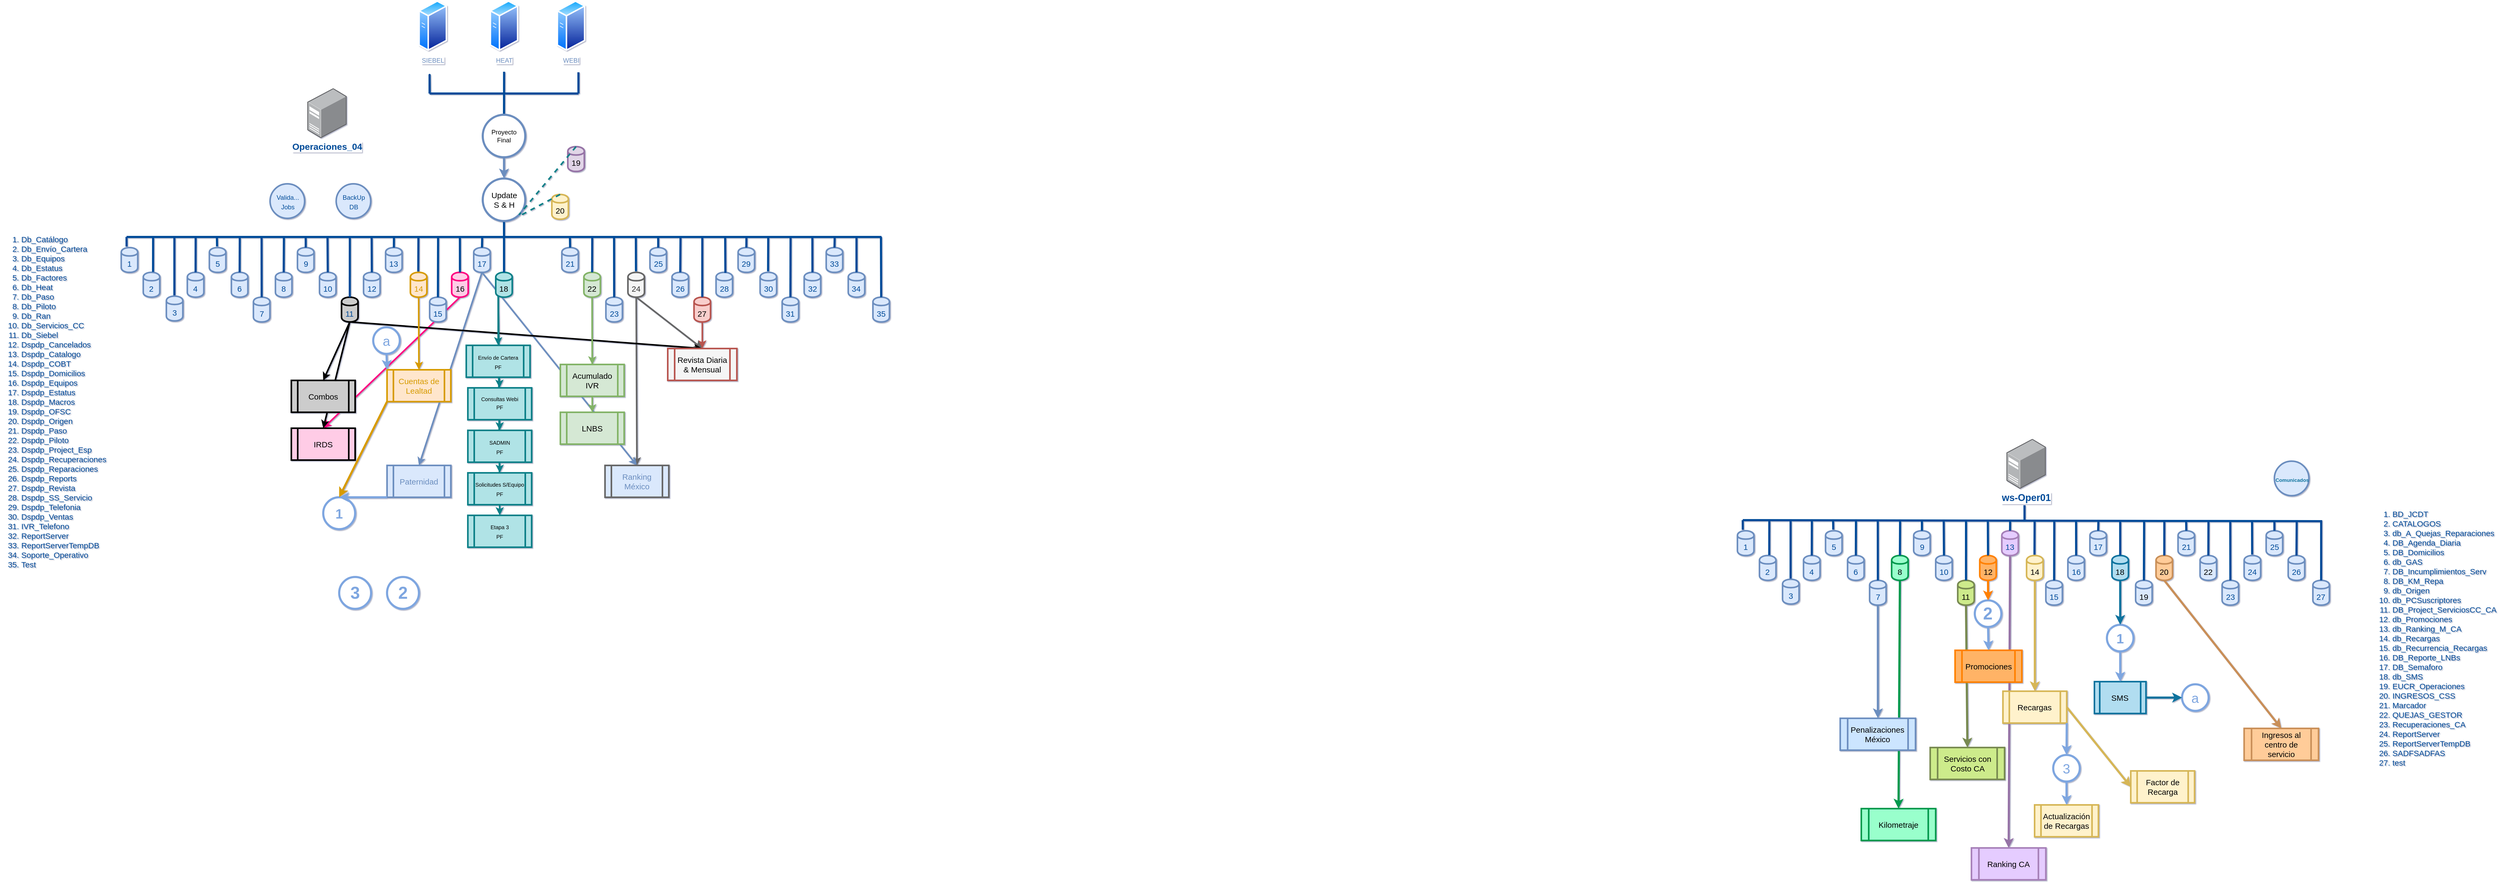 <mxfile type="github" version="12.8.4">
  <diagram id="BwDKmyLNI1KqZc9jXRQb" name="Page-1">
    <mxGraphModel grid="1" shadow="1" math="0" pageHeight="827" pageWidth="1169" pageScale="1" page="1" fold="1" arrows="1" connect="1" tooltips="1" guides="0" gridSize="10" dy="671" dx="4933">
      <root>
        <mxCell id="0" />
        <mxCell id="1" parent="0" />
        <mxCell id="oB3VcMJJQmXgZqrbHv-4-14" value="" parent="1" style="endArrow=classic;html=1;strokeColor=#6C8EBF;strokeWidth=3;exitX=0.5;exitY=1;exitDx=0;exitDy=0;entryX=0.5;entryY=0;entryDx=0;entryDy=0;" source="NfXFw1aVSQLSVC3R290Q-204" target="NfXFw1aVSQLSVC3R290Q-371" edge="1">
          <mxGeometry as="geometry" relative="1" width="50" height="50">
            <mxPoint as="sourcePoint" x="-750" y="1800" />
            <mxPoint as="targetPoint" x="-700" y="1750" />
          </mxGeometry>
        </mxCell>
        <mxCell id="oB3VcMJJQmXgZqrbHv-4-13" value="" parent="1" style="endArrow=classic;html=1;strokeColor=#FF0080;strokeWidth=3;exitX=0.5;exitY=1;exitDx=0;exitDy=0;entryX=0.5;entryY=0;entryDx=0;entryDy=0;" source="NfXFw1aVSQLSVC3R290Q-196" target="NfXFw1aVSQLSVC3R290Q-543" edge="1">
          <mxGeometry as="geometry" relative="1" width="50" height="50">
            <mxPoint as="sourcePoint" x="-390" y="1690" />
            <mxPoint as="targetPoint" x="-340" y="1640" />
          </mxGeometry>
        </mxCell>
        <mxCell id="oB3VcMJJQmXgZqrbHv-4-12" value="" parent="1" style="endArrow=classic;html=1;strokeColor=#000000;strokeWidth=3;exitX=0.5;exitY=1;exitDx=0;exitDy=0;entryX=0.5;entryY=0;entryDx=0;entryDy=0;" source="NfXFw1aVSQLSVC3R290Q-192" target="NfXFw1aVSQLSVC3R290Q-543" edge="1">
          <mxGeometry as="geometry" relative="1" width="50" height="50">
            <mxPoint as="sourcePoint" x="-410" y="1690" />
            <mxPoint as="targetPoint" x="-360" y="1640" />
          </mxGeometry>
        </mxCell>
        <mxCell id="oB3VcMJJQmXgZqrbHv-4-9" value="" parent="1" style="endArrow=classic;html=1;strokeColor=#666666;strokeWidth=3;exitX=0.5;exitY=1;exitDx=0;exitDy=0;entryX=0.5;entryY=0;entryDx=0;entryDy=0;" source="NfXFw1aVSQLSVC3R290Q-232" target="NfXFw1aVSQLSVC3R290Q-345" edge="1">
          <mxGeometry as="geometry" relative="1" width="50" height="50">
            <mxPoint as="sourcePoint" x="-190" y="1730" />
            <mxPoint as="targetPoint" x="-140" y="1680" />
          </mxGeometry>
        </mxCell>
        <mxCell id="oB3VcMJJQmXgZqrbHv-4-10" value="" parent="1" style="endArrow=classic;html=1;strokeColor=#6C8EBF;strokeWidth=3;exitX=0.5;exitY=1;exitDx=0;exitDy=0;entryX=0.5;entryY=0;entryDx=0;entryDy=0;" source="NfXFw1aVSQLSVC3R290Q-204" target="NfXFw1aVSQLSVC3R290Q-345" edge="1">
          <mxGeometry as="geometry" relative="1" width="50" height="50">
            <mxPoint as="sourcePoint" x="-40" y="1730" />
            <mxPoint as="targetPoint" x="10" y="1680" />
          </mxGeometry>
        </mxCell>
        <mxCell id="oB3VcMJJQmXgZqrbHv-4-5" value="" parent="1" style="endArrow=classic;html=1;strokeColor=#B85450;exitX=0.5;exitY=1;exitDx=0;exitDy=0;entryX=0.5;entryY=0;entryDx=0;entryDy=0;strokeWidth=3;" source="NfXFw1aVSQLSVC3R290Q-235" target="NfXFw1aVSQLSVC3R290Q-541" edge="1">
          <mxGeometry as="geometry" relative="1" width="50" height="50">
            <mxPoint as="sourcePoint" x="-720" y="1830" />
            <mxPoint as="targetPoint" x="-670" y="1780" />
          </mxGeometry>
        </mxCell>
        <mxCell id="oB3VcMJJQmXgZqrbHv-4-7" value="" parent="1" style="endArrow=classic;html=1;strokeColor=#666666;exitX=0.5;exitY=1;exitDx=0;exitDy=0;entryX=0.5;entryY=0;entryDx=0;entryDy=0;strokeWidth=3;" source="NfXFw1aVSQLSVC3R290Q-232" target="NfXFw1aVSQLSVC3R290Q-541" edge="1">
          <mxGeometry as="geometry" relative="1" width="50" height="50">
            <mxPoint as="sourcePoint" x="-130" y="1830" />
            <mxPoint as="targetPoint" x="-80" y="1780" />
          </mxGeometry>
        </mxCell>
        <mxCell id="oB3VcMJJQmXgZqrbHv-4-6" value="" parent="1" style="endArrow=classic;html=1;strokeColor=#000000;exitX=0.5;exitY=1;exitDx=0;exitDy=0;entryX=0.5;entryY=0;entryDx=0;entryDy=0;strokeWidth=3;" source="NfXFw1aVSQLSVC3R290Q-192" target="NfXFw1aVSQLSVC3R290Q-541" edge="1">
          <mxGeometry as="geometry" relative="1" width="50" height="50">
            <mxPoint as="sourcePoint" x="2.95" y="1640.0" />
            <mxPoint as="targetPoint" x="-60" y="1690" />
          </mxGeometry>
        </mxCell>
        <mxCell id="0-gXw_EIp7FjIVVae2iI-60" value="" parent="1" style="endArrow=classic;html=1;strokeColor=#82B366;strokeWidth=3;exitX=0.5;exitY=1;exitDx=0;exitDy=0;entryX=0.5;entryY=0;entryDx=0;entryDy=0;" source="NfXFw1aVSQLSVC3R290Q-220" target="NfXFw1aVSQLSVC3R290Q-379" edge="1">
          <mxGeometry as="geometry" relative="1" width="50" height="50">
            <mxPoint as="sourcePoint" x="-730" y="1920" />
            <mxPoint as="targetPoint" x="-680" y="1870" />
          </mxGeometry>
        </mxCell>
        <mxCell id="oB3VcMJJQmXgZqrbHv-4-1" value="" parent="1" style="endArrow=classic;html=1;strokeColor=#82B366;strokeWidth=3;entryX=0.5;entryY=0;entryDx=0;entryDy=0;exitX=0.5;exitY=1;exitDx=0;exitDy=0;" source="NfXFw1aVSQLSVC3R290Q-220" target="NfXFw1aVSQLSVC3R290Q-366" edge="1">
          <mxGeometry as="geometry" relative="1" width="50" height="50">
            <mxPoint as="sourcePoint" x="-230" y="1630" />
            <mxPoint as="targetPoint" x="-170.0" y="1890" />
          </mxGeometry>
        </mxCell>
        <mxCell id="0-gXw_EIp7FjIVVae2iI-52" value="" parent="1" style="endArrow=classic;html=1;strokeColor=#0E8088;strokeWidth=3;exitX=0.15;exitY=0.95;exitDx=0;exitDy=0;exitPerimeter=0;" source="NfXFw1aVSQLSVC3R290Q-189" target="NfXFw1aVSQLSVC3R290Q-328" edge="1">
          <mxGeometry as="geometry" relative="1" width="50" height="50">
            <mxPoint as="sourcePoint" x="-540" y="1880" />
            <mxPoint as="targetPoint" x="-490" y="1830" />
          </mxGeometry>
        </mxCell>
        <mxCell id="0-gXw_EIp7FjIVVae2iI-53" value="" parent="1" style="endArrow=classic;html=1;strokeColor=#0E8088;strokeWidth=3;exitX=0.15;exitY=0.95;exitDx=0;exitDy=0;exitPerimeter=0;entryX=0.5;entryY=0;entryDx=0;entryDy=0;" source="NfXFw1aVSQLSVC3R290Q-189" target="NfXFw1aVSQLSVC3R290Q-331" edge="1">
          <mxGeometry as="geometry" relative="1" width="50" height="50">
            <mxPoint as="sourcePoint" x="-380.878" y="1591" />
            <mxPoint as="targetPoint" x="-378.299" y="1850.0" />
          </mxGeometry>
        </mxCell>
        <mxCell id="0-gXw_EIp7FjIVVae2iI-54" value="" parent="1" style="endArrow=classic;html=1;strokeColor=#0E8088;strokeWidth=3;exitX=0.15;exitY=0.95;exitDx=0;exitDy=0;exitPerimeter=0;entryX=0.5;entryY=0;entryDx=0;entryDy=0;" source="NfXFw1aVSQLSVC3R290Q-189" target="NfXFw1aVSQLSVC3R290Q-335" edge="1">
          <mxGeometry as="geometry" relative="1" width="50" height="50">
            <mxPoint as="sourcePoint" x="-380.878" y="1591" />
            <mxPoint as="targetPoint" x="-378" y="1930.0" />
          </mxGeometry>
        </mxCell>
        <mxCell id="0-gXw_EIp7FjIVVae2iI-56" value="" parent="1" style="endArrow=classic;html=1;strokeColor=#0E8088;strokeWidth=3;exitX=0.15;exitY=0.95;exitDx=0;exitDy=0;exitPerimeter=0;entryX=0.5;entryY=0;entryDx=0;entryDy=0;" source="NfXFw1aVSQLSVC3R290Q-189" target="NfXFw1aVSQLSVC3R290Q-363" edge="1">
          <mxGeometry as="geometry" relative="1" width="50" height="50">
            <mxPoint as="sourcePoint" x="-380.878" y="1591" />
            <mxPoint as="targetPoint" x="-378" y="2010.0" />
          </mxGeometry>
        </mxCell>
        <mxCell id="0-gXw_EIp7FjIVVae2iI-51" value="" parent="1" style="endArrow=classic;html=1;strokeColor=#0E8088;strokeWidth=3;exitX=0.15;exitY=0.95;exitDx=0;exitDy=0;exitPerimeter=0;entryX=0.5;entryY=0;entryDx=0;entryDy=0;" source="NfXFw1aVSQLSVC3R290Q-189" target="NfXFw1aVSQLSVC3R290Q-375" edge="1">
          <mxGeometry as="geometry" relative="1" width="50" height="50">
            <mxPoint as="sourcePoint" x="-540" y="1880" />
            <mxPoint as="targetPoint" x="-490" y="1830" />
          </mxGeometry>
        </mxCell>
        <mxCell id="NfXFw1aVSQLSVC3R290Q-249" value="" parent="1" style="endArrow=none;html=1;fontSize=15;fontColor=#004C99;strokeColor=#004C99;strokeWidth=4;" target="0-gXw_EIp7FjIVVae2iI-35" edge="1">
          <mxGeometry as="geometry" relative="1" width="50" height="50">
            <mxPoint as="sourcePoint" x="-380" y="1470" />
            <mxPoint as="targetPoint" x="-380" y="1440" />
          </mxGeometry>
        </mxCell>
        <mxCell id="0-gXw_EIp7FjIVVae2iI-34" parent="1" style="edgeStyle=none;rounded=0;orthogonalLoop=1;jettySize=auto;html=1;exitX=0.5;exitY=1;exitDx=0;exitDy=0;strokeColor=#6c8ebf;strokeWidth=4;fontSize=15;fontColor=#9673A6;fillColor=#dae8fc;entryX=0.5;entryY=0;entryDx=0;entryDy=0;" source="0-gXw_EIp7FjIVVae2iI-28" target="0-gXw_EIp7FjIVVae2iI-35" edge="1">
          <mxGeometry as="geometry" relative="1">
            <mxPoint as="sourcePoint" x="-380.0" y="1330" />
            <mxPoint as="targetPoint" x="-380" y="1360" />
          </mxGeometry>
        </mxCell>
        <mxCell id="NfXFw1aVSQLSVC3R290Q-521" parent="1" style="edgeStyle=none;rounded=0;orthogonalLoop=1;jettySize=auto;html=1;exitX=0.5;exitY=1;exitDx=0;exitDy=0;entryX=0.5;entryY=0;entryDx=0;entryDy=0;strokeColor=#00994D;strokeWidth=4;fontSize=15;fontColor=#9673A6;" source="NfXFw1aVSQLSVC3R290Q-429" target="NfXFw1aVSQLSVC3R290Q-519" edge="1">
          <mxGeometry as="geometry" relative="1" />
        </mxCell>
        <mxCell id="NfXFw1aVSQLSVC3R290Q-518" parent="1" style="edgeStyle=none;rounded=0;orthogonalLoop=1;jettySize=auto;html=1;exitX=0.5;exitY=1;exitDx=0;exitDy=0;entryX=0.5;entryY=0;entryDx=0;entryDy=0;strokeColor=#9673A6;strokeWidth=4;fontSize=15;fontColor=#9673A6;" source="NfXFw1aVSQLSVC3R290Q-434" target="NfXFw1aVSQLSVC3R290Q-516" edge="1">
          <mxGeometry as="geometry" relative="1" />
        </mxCell>
        <mxCell id="NfXFw1aVSQLSVC3R290Q-500" value="" parent="1" style="endArrow=none;html=1;fontSize=15;fontColor=#004C99;strokeColor=#004C99;strokeWidth=4;" edge="1">
          <mxGeometry as="geometry" relative="1" width="50" height="50">
            <mxPoint as="sourcePoint" x="2480" y="2005" />
            <mxPoint as="targetPoint" x="2480" y="1975" />
          </mxGeometry>
        </mxCell>
        <mxCell id="NfXFw1aVSQLSVC3R290Q-5" value="&lt;font color=&quot;#004c99&quot; style=&quot;font-size: 17px ; background-color: transparent&quot;&gt;&lt;b&gt;Operaciones_04&lt;/b&gt;&lt;/font&gt;" parent="1" style="points=[];aspect=fixed;html=1;align=center;shadow=0;dashed=0;image;image=img/lib/allied_telesis/computer_and_terminals/Server_Desktop.svg;strokeWidth=3;imageBackground=none;imageBorder=none;" vertex="1">
          <mxGeometry as="geometry" width="74.16" height="94" x="-750" y="1190" />
        </mxCell>
        <mxCell id="NfXFw1aVSQLSVC3R290Q-495" value="&lt;b&gt;&lt;font color=&quot;#004c99&quot; size=&quot;4&quot; style=&quot;background-color: transparent&quot;&gt;ws-Oper01&lt;/font&gt;&lt;/b&gt;" parent="1" style="points=[];aspect=fixed;html=1;align=center;shadow=0;dashed=0;image;image=img/lib/allied_telesis/computer_and_terminals/Server_Desktop.svg;strokeWidth=3;imageBackground=none;imageBorder=none;" vertex="1">
          <mxGeometry as="geometry" width="74.16" height="94" x="2445.98" y="1850" />
        </mxCell>
        <mxCell id="NfXFw1aVSQLSVC3R290Q-307" value="&lt;ol&gt;&lt;li&gt;Db_Catálogo&lt;/li&gt;&lt;li&gt;Db_Envío_Cartera&lt;/li&gt;&lt;li&gt;Db_Equipos&lt;/li&gt;&lt;li&gt;Db_Estatus&lt;/li&gt;&lt;li&gt;Db_Factores&lt;/li&gt;&lt;li&gt;Db_Heat&lt;/li&gt;&lt;li&gt;Db_Paso&lt;/li&gt;&lt;li&gt;Db_Piloto&lt;/li&gt;&lt;li&gt;Db_Ran&lt;/li&gt;&lt;li&gt;Db_Servicios_CC&lt;/li&gt;&lt;li&gt;Db_Siebel&lt;/li&gt;&lt;li&gt;Dspdp_Cancelados&lt;/li&gt;&lt;li&gt;Dspdp_Catalogo&lt;/li&gt;&lt;li&gt;Dspdp_COBT&lt;/li&gt;&lt;li&gt;Dspdp_Domicilios&lt;/li&gt;&lt;li&gt;Dspdp_Equipos&lt;/li&gt;&lt;li&gt;Dspdp_Estatus&lt;/li&gt;&lt;li&gt;Dspdp_Macros&lt;/li&gt;&lt;li&gt;Dspdp_OFSC&lt;/li&gt;&lt;li&gt;Dspdp_Origen&lt;/li&gt;&lt;li&gt;Dspdp_Paso&lt;/li&gt;&lt;li&gt;Dspdp_Piloto&lt;/li&gt;&lt;li&gt;Dspdp_Project_Esp&lt;/li&gt;&lt;li&gt;Dspdp_Recuperaciones&lt;/li&gt;&lt;li&gt;Dspdp_Reparaciones&lt;/li&gt;&lt;li&gt;Dspdp_Reports&lt;/li&gt;&lt;li&gt;Dspdp_Revista&lt;/li&gt;&lt;li&gt;Dspdp_SS_Servicio&lt;/li&gt;&lt;li&gt;Dspdp_Telefonia&lt;/li&gt;&lt;li&gt;Dspdp_Ventas&lt;/li&gt;&lt;li&gt;IVR_Telefono&lt;/li&gt;&lt;li&gt;ReportServer&lt;/li&gt;&lt;li&gt;ReportServerTempDB&lt;/li&gt;&lt;li&gt;Soporte_Operativo&lt;/li&gt;&lt;li&gt;Test&lt;br&gt;&lt;/li&gt;&lt;/ol&gt;" parent="1" style="text;html=1;strokeColor=none;fillColor=none;align=left;verticalAlign=middle;whiteSpace=wrap;rounded=0;labelBackgroundColor=none;fontSize=15;fontColor=#004C99;textDirection=ltr;labelPosition=left;verticalLabelPosition=middle;" vertex="1">
          <mxGeometry as="geometry" width="40" height="20" x="-1290" y="1770" />
        </mxCell>
        <mxCell id="NfXFw1aVSQLSVC3R290Q-318" value="&lt;font color=&quot;#d79b00&quot;&gt;Cuentas de Lealtad&lt;/font&gt;" parent="1" style="shape=process;whiteSpace=wrap;html=1;backgroundOutline=1;labelBackgroundColor=none;strokeColor=#d79b00;strokeWidth=3;fontSize=15;align=center;fillColor=#ffe6cc;" vertex="1">
          <mxGeometry as="geometry" width="120" height="60" x="-600.0" y="1720" />
        </mxCell>
        <mxCell id="NfXFw1aVSQLSVC3R290Q-328" value="&lt;div style=&quot;font-size: 10px&quot;&gt;&lt;font style=&quot;font-size: 10px&quot;&gt;Consultas Webi&lt;/font&gt;&lt;/div&gt;&lt;div style=&quot;font-size: 10px&quot;&gt;&lt;span style=&quot;text-align: center ; color: rgb(0 , 0 , 0) ; text-transform: none ; text-indent: 0px ; letter-spacing: normal ; font-family: &amp;#34;helvetica&amp;#34; ; font-size: 10px ; font-style: normal ; font-variant: normal ; font-weight: 400 ; text-decoration: none ; word-spacing: 0px ; display: inline ; white-space: normal ; float: none&quot;&gt;PF&lt;/span&gt;&lt;b&gt;&lt;/b&gt;&lt;i&gt;&lt;/i&gt;&lt;u&gt;&lt;/u&gt;&lt;sub&gt;&lt;/sub&gt;&lt;sup&gt;&lt;/sup&gt;&lt;strike&gt;&lt;/strike&gt;&lt;br&gt;&lt;/div&gt;" parent="1" style="shape=process;whiteSpace=wrap;html=1;backgroundOutline=1;labelBackgroundColor=none;strokeColor=#0E8088;strokeWidth=3;fontSize=15;align=center;fillColor=#B0E3E6;" vertex="1">
          <mxGeometry as="geometry" width="120" height="60" x="-448" y="1754" />
        </mxCell>
        <mxCell id="NfXFw1aVSQLSVC3R290Q-331" value="&lt;font style=&quot;font-size: 10px&quot;&gt;SADMIN&lt;br&gt;&lt;span style=&quot;text-align: center ; color: rgb(0 , 0 , 0) ; text-transform: none ; text-indent: 0px ; letter-spacing: normal ; font-family: &amp;#34;helvetica&amp;#34; ; font-size: 10px ; font-style: normal ; font-variant: normal ; font-weight: 400 ; text-decoration: none ; word-spacing: 0px ; display: inline ; white-space: normal ; float: none&quot;&gt;PF&lt;/span&gt;&lt;/font&gt;" parent="1" style="shape=process;whiteSpace=wrap;html=1;backgroundOutline=1;labelBackgroundColor=none;strokeColor=#0E8088;strokeWidth=3;fontSize=15;align=center;fillColor=#B0E3E6;" vertex="1">
          <mxGeometry as="geometry" width="120" height="60" x="-448" y="1834" />
        </mxCell>
        <mxCell id="NfXFw1aVSQLSVC3R290Q-335" value="&lt;font style=&quot;font-size: 10px&quot;&gt;Solicitudes S/Equipo&lt;br&gt;&lt;span style=&quot;text-align: center ; color: rgb(0 , 0 , 0) ; text-transform: none ; text-indent: 0px ; letter-spacing: normal ; font-family: &amp;#34;helvetica&amp;#34; ; font-size: 10px ; font-style: normal ; font-variant: normal ; font-weight: 400 ; text-decoration: none ; word-spacing: 0px ; display: inline ; white-space: normal ; float: none&quot;&gt;PF&lt;/span&gt;&lt;b&gt;&lt;/b&gt;&lt;i&gt;&lt;/i&gt;&lt;u&gt;&lt;/u&gt;&lt;sub&gt;&lt;/sub&gt;&lt;sup&gt;&lt;/sup&gt;&lt;strike&gt;&lt;/strike&gt;&lt;br&gt;&lt;/font&gt;" parent="1" style="shape=process;whiteSpace=wrap;html=1;backgroundOutline=1;labelBackgroundColor=none;strokeColor=#0E8088;strokeWidth=3;fontSize=15;align=center;fillColor=#B0E3E6;" vertex="1">
          <mxGeometry as="geometry" width="120" height="60" x="-448" y="1914" />
        </mxCell>
        <mxCell id="NfXFw1aVSQLSVC3R290Q-345" value="&lt;font color=&quot;#6c8ebf&quot;&gt;Ranking México&lt;/font&gt;" parent="1" style="shape=process;whiteSpace=wrap;html=1;backgroundOutline=1;labelBackgroundColor=none;strokeColor=#666666;strokeWidth=3;fontSize=15;align=center;fillColor=#dae8fc;" vertex="1">
          <mxGeometry as="geometry" width="120" height="60" x="-190" y="1900" />
        </mxCell>
        <mxCell id="NfXFw1aVSQLSVC3R290Q-363" value="&lt;font style=&quot;font-size: 10px&quot;&gt;Etapa 3&lt;br&gt;&lt;span style=&quot;text-align: center ; color: rgb(0 , 0 , 0) ; text-transform: none ; text-indent: 0px ; letter-spacing: normal ; font-family: &amp;#34;helvetica&amp;#34; ; font-size: 10px ; font-style: normal ; font-variant: normal ; font-weight: 400 ; text-decoration: none ; word-spacing: 0px ; display: inline ; white-space: normal ; float: none&quot;&gt;PF&lt;/span&gt;&lt;b&gt;&lt;/b&gt;&lt;i&gt;&lt;/i&gt;&lt;u&gt;&lt;/u&gt;&lt;sub&gt;&lt;/sub&gt;&lt;sup&gt;&lt;/sup&gt;&lt;strike&gt;&lt;/strike&gt;&lt;br&gt;&lt;/font&gt;" parent="1" style="shape=process;whiteSpace=wrap;html=1;backgroundOutline=1;labelBackgroundColor=none;strokeColor=#0e8088;strokeWidth=3;fontSize=15;align=center;fillColor=#b0e3e6;" vertex="1">
          <mxGeometry as="geometry" width="120" height="60" x="-448" y="1994" />
        </mxCell>
        <mxCell id="NfXFw1aVSQLSVC3R290Q-366" value="LNBS" parent="1" style="shape=process;whiteSpace=wrap;html=1;backgroundOutline=1;labelBackgroundColor=none;strokeColor=#82b366;strokeWidth=3;fontSize=15;align=center;fillColor=#d5e8d4;" vertex="1">
          <mxGeometry as="geometry" width="120" height="60" x="-274" y="1800" />
        </mxCell>
        <mxCell id="NfXFw1aVSQLSVC3R290Q-371" value="&lt;font color=&quot;#6c8ebf&quot;&gt;Paternidad&lt;/font&gt;" parent="1" style="shape=process;whiteSpace=wrap;html=1;backgroundOutline=1;labelBackgroundColor=none;strokeColor=#6c8ebf;strokeWidth=3;fontSize=15;align=center;fillColor=#dae8fc;" vertex="1">
          <mxGeometry as="geometry" width="120" height="60" x="-600.0" y="1900" />
        </mxCell>
        <mxCell id="NfXFw1aVSQLSVC3R290Q-375" value="&lt;font style=&quot;font-size: 10px&quot;&gt;Envío de Cartera&lt;br&gt;PF&lt;br&gt;&lt;/font&gt;" parent="1" style="shape=process;whiteSpace=wrap;html=1;backgroundOutline=1;labelBackgroundColor=none;strokeColor=#0e8088;strokeWidth=3;fontSize=15;align=center;fillColor=#b0e3e6;" vertex="1">
          <mxGeometry as="geometry" width="120" height="60" x="-451" y="1674" />
        </mxCell>
        <mxCell id="NfXFw1aVSQLSVC3R290Q-379" value="Acumulado IVR" parent="1" style="shape=process;whiteSpace=wrap;html=1;backgroundOutline=1;labelBackgroundColor=none;strokeColor=#82b366;strokeWidth=3;fontSize=15;align=center;fillColor=#d5e8d4;" vertex="1">
          <mxGeometry as="geometry" width="120" height="60" x="-274" y="1710" />
        </mxCell>
        <mxCell id="NfXFw1aVSQLSVC3R290Q-423" value="1" parent="1" style="shape=cylinder;whiteSpace=wrap;html=1;boundedLbl=1;backgroundOutline=1;labelBackgroundColor=none;strokeWidth=3;fillColor=#dae8fc;strokeColor=#6c8ebf;fontColor=#004C99;fontSize=15;" vertex="1">
          <mxGeometry as="geometry" width="31.079" height="46.667" x="1940" y="2023" />
        </mxCell>
        <mxCell id="NfXFw1aVSQLSVC3R290Q-424" value="2" parent="1" style="shape=cylinder;whiteSpace=wrap;html=1;boundedLbl=1;backgroundOutline=1;labelBackgroundColor=none;strokeWidth=3;fillColor=#dae8fc;strokeColor=#6c8ebf;fontColor=#004C99;fontSize=15;" vertex="1">
          <mxGeometry as="geometry" width="31.079" height="46.667" x="1981.439" y="2069.667" />
        </mxCell>
        <mxCell id="NfXFw1aVSQLSVC3R290Q-425" value="3" parent="1" style="shape=cylinder;whiteSpace=wrap;html=1;boundedLbl=1;backgroundOutline=1;labelBackgroundColor=none;strokeWidth=3;fillColor=#dae8fc;strokeColor=#6c8ebf;fontColor=#004C99;fontSize=15;" vertex="1">
          <mxGeometry as="geometry" width="31.079" height="46.667" x="2024.878" y="2114.333" />
        </mxCell>
        <mxCell id="NfXFw1aVSQLSVC3R290Q-426" value="19" parent="1" style="shape=cylinder;whiteSpace=wrap;html=1;boundedLbl=1;backgroundOutline=1;labelBackgroundColor=none;strokeWidth=3;fillColor=#dae8fc;strokeColor=#6c8ebf;fontSize=15;" vertex="1">
          <mxGeometry as="geometry" width="31.079" height="46.667" x="2689.007" y="2116.333" />
        </mxCell>
        <mxCell id="NfXFw1aVSQLSVC3R290Q-427" value="18" parent="1" style="shape=cylinder;whiteSpace=wrap;html=1;boundedLbl=1;backgroundOutline=1;labelBackgroundColor=none;strokeWidth=3;fillColor=#b1ddf0;strokeColor=#10739e;fontSize=15;" vertex="1">
          <mxGeometry as="geometry" width="31.079" height="46.667" x="2644.46" y="2069.667" />
        </mxCell>
        <mxCell id="NfXFw1aVSQLSVC3R290Q-428" value="12" parent="1" style="shape=cylinder;whiteSpace=wrap;html=1;boundedLbl=1;backgroundOutline=1;labelBackgroundColor=none;strokeWidth=3;fillColor=#FFB366;strokeColor=#FF8000;fontSize=15;" vertex="1">
          <mxGeometry as="geometry" width="31.079" height="46.667" x="2395.827" y="2069.667" />
        </mxCell>
        <mxCell id="NfXFw1aVSQLSVC3R290Q-429" value="8" parent="1" style="shape=cylinder;whiteSpace=wrap;html=1;boundedLbl=1;backgroundOutline=1;labelBackgroundColor=none;strokeWidth=3;fillColor=#99FFCC;strokeColor=#00994D;fontSize=15;" vertex="1">
          <mxGeometry as="geometry" width="31.079" height="46.667" x="2230.072" y="2069.667" />
        </mxCell>
        <mxCell id="NfXFw1aVSQLSVC3R290Q-430" value="11" parent="1" style="shape=cylinder;whiteSpace=wrap;html=1;boundedLbl=1;backgroundOutline=1;labelBackgroundColor=none;strokeWidth=3;fillColor=#cdeb8b;strokeColor=#788A51;fontSize=15;" vertex="1">
          <mxGeometry as="geometry" width="31.079" height="46.667" x="2354.388" y="2116.333" />
        </mxCell>
        <mxCell id="NfXFw1aVSQLSVC3R290Q-431" value="10" parent="1" style="shape=cylinder;whiteSpace=wrap;html=1;boundedLbl=1;backgroundOutline=1;labelBackgroundColor=none;strokeWidth=3;fillColor=#dae8fc;strokeColor=#6c8ebf;fontColor=#004C99;fontSize=15;" vertex="1">
          <mxGeometry as="geometry" width="31.079" height="46.667" x="2312.95" y="2069.667" />
        </mxCell>
        <mxCell id="NfXFw1aVSQLSVC3R290Q-432" value="20" parent="1" style="shape=cylinder;whiteSpace=wrap;html=1;boundedLbl=1;backgroundOutline=1;labelBackgroundColor=none;strokeWidth=3;fillColor=#ffcc99;strokeColor=#C98F58;fontSize=15;" vertex="1">
          <mxGeometry as="geometry" width="31.079" height="46.667" x="2727.338" y="2069.667" />
        </mxCell>
        <mxCell id="NfXFw1aVSQLSVC3R290Q-433" value="16" parent="1" style="shape=cylinder;whiteSpace=wrap;html=1;boundedLbl=1;backgroundOutline=1;labelBackgroundColor=none;strokeWidth=3;fillColor=#dae8fc;strokeColor=#6c8ebf;fontColor=#004C99;fontSize=15;" vertex="1">
          <mxGeometry as="geometry" width="31.079" height="46.667" x="2561.583" y="2069.667" />
        </mxCell>
        <mxCell id="NfXFw1aVSQLSVC3R290Q-434" value="13" parent="1" style="shape=cylinder;whiteSpace=wrap;html=1;boundedLbl=1;backgroundOutline=1;labelBackgroundColor=none;strokeWidth=3;fillColor=#E5CCFF;strokeColor=#A680B8;fontColor=#004C99;fontSize=15;" vertex="1">
          <mxGeometry as="geometry" width="31.079" height="46.667" x="2437.266" y="2023" />
        </mxCell>
        <mxCell id="NfXFw1aVSQLSVC3R290Q-435" value="9" parent="1" style="shape=cylinder;whiteSpace=wrap;html=1;boundedLbl=1;backgroundOutline=1;labelBackgroundColor=none;strokeWidth=3;fillColor=#dae8fc;strokeColor=#6c8ebf;fontColor=#004C99;fontSize=15;" vertex="1">
          <mxGeometry as="geometry" width="31.079" height="46.667" x="2271.511" y="2023" />
        </mxCell>
        <mxCell id="NfXFw1aVSQLSVC3R290Q-436" value="4" parent="1" style="shape=cylinder;whiteSpace=wrap;html=1;boundedLbl=1;backgroundOutline=1;labelBackgroundColor=none;strokeWidth=3;fillColor=#dae8fc;strokeColor=#6c8ebf;fontColor=#004C99;fontSize=15;" vertex="1">
          <mxGeometry as="geometry" width="31.079" height="46.667" x="2064.317" y="2069.667" />
        </mxCell>
        <mxCell id="NfXFw1aVSQLSVC3R290Q-437" value="6" parent="1" style="shape=cylinder;whiteSpace=wrap;html=1;boundedLbl=1;backgroundOutline=1;labelBackgroundColor=none;strokeWidth=3;fillColor=#dae8fc;strokeColor=#6c8ebf;fontColor=#004C99;fontSize=15;" vertex="1">
          <mxGeometry as="geometry" width="31.079" height="46.667" x="2147.194" y="2069.667" />
        </mxCell>
        <mxCell id="NfXFw1aVSQLSVC3R290Q-438" value="5" parent="1" style="shape=cylinder;whiteSpace=wrap;html=1;boundedLbl=1;backgroundOutline=1;labelBackgroundColor=none;strokeWidth=3;fillColor=#dae8fc;strokeColor=#6c8ebf;fontColor=#004C99;fontSize=15;" vertex="1">
          <mxGeometry as="geometry" width="31.079" height="46.667" x="2105.755" y="2023" />
        </mxCell>
        <mxCell id="NfXFw1aVSQLSVC3R290Q-439" value="7" parent="1" style="shape=cylinder;whiteSpace=wrap;html=1;boundedLbl=1;backgroundOutline=1;labelBackgroundColor=none;strokeWidth=3;fillColor=#dae8fc;strokeColor=#6c8ebf;fontColor=#004C99;fontSize=15;" vertex="1">
          <mxGeometry as="geometry" width="31.079" height="46.667" x="2188.633" y="2116.333" />
        </mxCell>
        <mxCell id="NfXFw1aVSQLSVC3R290Q-440" value="15" parent="1" style="shape=cylinder;whiteSpace=wrap;html=1;boundedLbl=1;backgroundOutline=1;labelBackgroundColor=none;strokeWidth=3;fillColor=#dae8fc;strokeColor=#6c8ebf;fontColor=#004C99;fontSize=15;" vertex="1">
          <mxGeometry as="geometry" width="31.079" height="46.667" x="2520.144" y="2116.333" />
        </mxCell>
        <mxCell id="NfXFw1aVSQLSVC3R290Q-441" value="17" parent="1" style="shape=cylinder;whiteSpace=wrap;html=1;boundedLbl=1;backgroundOutline=1;labelBackgroundColor=none;strokeWidth=3;fillColor=#dae8fc;strokeColor=#6c8ebf;fontColor=#004C99;fontSize=15;" vertex="1">
          <mxGeometry as="geometry" width="31.079" height="46.667" x="2603.022" y="2023" />
        </mxCell>
        <mxCell id="NfXFw1aVSQLSVC3R290Q-442" value="21" parent="1" style="shape=cylinder;whiteSpace=wrap;html=1;boundedLbl=1;backgroundOutline=1;labelBackgroundColor=none;strokeWidth=3;fillColor=#dae8fc;strokeColor=#6c8ebf;fontColor=#004C99;fontSize=15;" vertex="1">
          <mxGeometry as="geometry" width="31.079" height="46.667" x="2768.777" y="2023" />
        </mxCell>
        <mxCell id="NfXFw1aVSQLSVC3R290Q-443" value="22" parent="1" style="shape=cylinder;whiteSpace=wrap;html=1;boundedLbl=1;backgroundOutline=1;labelBackgroundColor=none;strokeWidth=3;fillColor=#dae8fc;strokeColor=#6c8ebf;fontSize=15;" vertex="1">
          <mxGeometry as="geometry" width="31.079" height="46.667" x="2810.216" y="2069.667" />
        </mxCell>
        <mxCell id="NfXFw1aVSQLSVC3R290Q-444" value="23" parent="1" style="shape=cylinder;whiteSpace=wrap;html=1;boundedLbl=1;backgroundOutline=1;labelBackgroundColor=none;strokeWidth=3;fillColor=#dae8fc;strokeColor=#6c8ebf;fontColor=#004C99;fontSize=15;" vertex="1">
          <mxGeometry as="geometry" width="31.079" height="46.667" x="2851.655" y="2116.333" />
        </mxCell>
        <mxCell id="NfXFw1aVSQLSVC3R290Q-445" value="24" parent="1" style="shape=cylinder;whiteSpace=wrap;html=1;boundedLbl=1;backgroundOutline=1;labelBackgroundColor=none;strokeWidth=3;fillColor=#dae8fc;strokeColor=#6c8ebf;fontColor=#004C99;fontSize=15;" vertex="1">
          <mxGeometry as="geometry" width="31.079" height="46.667" x="2893.094" y="2069.667" />
        </mxCell>
        <mxCell id="NfXFw1aVSQLSVC3R290Q-446" value="25" parent="1" style="shape=cylinder;whiteSpace=wrap;html=1;boundedLbl=1;backgroundOutline=1;labelBackgroundColor=none;strokeWidth=3;fillColor=#dae8fc;strokeColor=#6c8ebf;fontColor=#004C99;fontSize=15;" vertex="1">
          <mxGeometry as="geometry" width="31.079" height="46.667" x="2934.532" y="2023" />
        </mxCell>
        <mxCell id="NfXFw1aVSQLSVC3R290Q-447" value="26" parent="1" style="shape=cylinder;whiteSpace=wrap;html=1;boundedLbl=1;backgroundOutline=1;labelBackgroundColor=none;strokeWidth=3;fillColor=#dae8fc;strokeColor=#6c8ebf;fontColor=#004C99;fontSize=15;" vertex="1">
          <mxGeometry as="geometry" width="31.079" height="46.667" x="2975.971" y="2069.667" />
        </mxCell>
        <mxCell id="NfXFw1aVSQLSVC3R290Q-448" value="27" parent="1" style="shape=cylinder;whiteSpace=wrap;html=1;boundedLbl=1;backgroundOutline=1;labelBackgroundColor=none;strokeWidth=3;fillColor=#dae8fc;strokeColor=#6c8ebf;fontColor=#004C99;fontSize=15;" vertex="1">
          <mxGeometry as="geometry" width="31.079" height="46.667" x="3022.41" y="2116.333" />
        </mxCell>
        <mxCell id="NfXFw1aVSQLSVC3R290Q-457" value="14" parent="1" style="shape=cylinder;whiteSpace=wrap;html=1;boundedLbl=1;backgroundOutline=1;labelBackgroundColor=none;strokeWidth=3;fillColor=#FFF2CC;strokeColor=#D6B656;fontSize=15;" vertex="1">
          <mxGeometry as="geometry" width="31.079" height="46.667" x="2483.885" y="2069.667" />
        </mxCell>
        <mxCell id="NfXFw1aVSQLSVC3R290Q-458" parent="1" style="edgeStyle=none;rounded=0;orthogonalLoop=1;jettySize=auto;html=1;entryX=0.5;entryY=0;entryDx=0;entryDy=0;fontSize=15;fontColor=#004C99;" source="NfXFw1aVSQLSVC3R290Q-425" target="NfXFw1aVSQLSVC3R290Q-425" edge="1">
          <mxGeometry as="geometry" relative="1" />
        </mxCell>
        <mxCell id="NfXFw1aVSQLSVC3R290Q-459" value="" parent="1" style="endArrow=none;html=1;fontSize=15;fontColor=#004C99;strokeColor=#004C99;strokeWidth=4;" edge="1">
          <mxGeometry as="geometry" relative="1" width="50" height="50">
            <mxPoint as="sourcePoint" x="1950" y="2003" />
            <mxPoint as="targetPoint" x="3040" y="2005" />
          </mxGeometry>
        </mxCell>
        <mxCell id="NfXFw1aVSQLSVC3R290Q-460" value="" parent="1" style="endArrow=none;html=1;fontSize=15;fontColor=#004C99;exitX=0.518;exitY=-0.039;exitDx=0;exitDy=0;exitPerimeter=0;strokeColor=#004C99;strokeWidth=4;" edge="1">
          <mxGeometry as="geometry" relative="1" width="50" height="50">
            <mxPoint as="sourcePoint" x="1950.099" y="2021.18" />
            <mxPoint as="targetPoint" x="1950" y="2003" />
          </mxGeometry>
        </mxCell>
        <mxCell id="NfXFw1aVSQLSVC3R290Q-461" value="" parent="1" style="endArrow=none;html=1;fontSize=15;fontColor=#004C99;exitX=0.593;exitY=-0.017;exitDx=0;exitDy=0;exitPerimeter=0;strokeColor=#004C99;strokeWidth=4;" source="NfXFw1aVSQLSVC3R290Q-424" edge="1">
          <mxGeometry as="geometry" relative="1" width="50" height="50">
            <mxPoint as="sourcePoint" x="1876.099" y="1881.18" />
            <mxPoint as="targetPoint" x="2000" y="2003" />
          </mxGeometry>
        </mxCell>
        <mxCell id="NfXFw1aVSQLSVC3R290Q-462" value="" parent="1" style="endArrow=none;html=1;fontSize=15;fontColor=#004C99;exitX=0.467;exitY=-0.046;exitDx=0;exitDy=0;exitPerimeter=0;strokeColor=#004C99;strokeWidth=4;" source="NfXFw1aVSQLSVC3R290Q-438" edge="1">
          <mxGeometry as="geometry" relative="1" width="50" height="50">
            <mxPoint as="sourcePoint" x="1876.099" y="1881.18" />
            <mxPoint as="targetPoint" x="2120" y="2003" />
          </mxGeometry>
        </mxCell>
        <mxCell id="NfXFw1aVSQLSVC3R290Q-463" value="" parent="1" style="endArrow=none;html=1;fontSize=15;fontColor=#004C99;strokeColor=#004C99;strokeWidth=4;" edge="1">
          <mxGeometry as="geometry" relative="1" width="50" height="50">
            <mxPoint as="sourcePoint" x="2040" y="2113" />
            <mxPoint as="targetPoint" x="2040" y="2003" />
          </mxGeometry>
        </mxCell>
        <mxCell id="NfXFw1aVSQLSVC3R290Q-464" value="" parent="1" style="endArrow=none;html=1;fontSize=15;fontColor=#004C99;exitX=0.5;exitY=0;exitDx=0;exitDy=0;strokeColor=#004C99;strokeWidth=4;" source="NfXFw1aVSQLSVC3R290Q-436" edge="1">
          <mxGeometry as="geometry" relative="1" width="50" height="50">
            <mxPoint as="sourcePoint" x="1896.099" y="1901.18" />
            <mxPoint as="targetPoint" x="2080" y="2003" />
          </mxGeometry>
        </mxCell>
        <mxCell id="NfXFw1aVSQLSVC3R290Q-465" value="" parent="1" style="endArrow=none;html=1;fontSize=15;fontColor=#004C99;entryX=0.5;entryY=0;entryDx=0;entryDy=0;strokeColor=#004C99;strokeWidth=4;" target="NfXFw1aVSQLSVC3R290Q-437" edge="1">
          <mxGeometry as="geometry" relative="1" width="50" height="50">
            <mxPoint as="sourcePoint" x="2163" y="2003" />
            <mxPoint as="targetPoint" x="2040" y="1863" />
          </mxGeometry>
        </mxCell>
        <mxCell id="NfXFw1aVSQLSVC3R290Q-466" value="" parent="1" style="endArrow=none;html=1;fontSize=15;fontColor=#004C99;entryX=0.5;entryY=0;entryDx=0;entryDy=0;strokeColor=#004C99;strokeWidth=4;" target="NfXFw1aVSQLSVC3R290Q-439" edge="1">
          <mxGeometry as="geometry" relative="1" width="50" height="50">
            <mxPoint as="sourcePoint" x="2204" y="2003" />
            <mxPoint as="targetPoint" x="2050" y="1873" />
          </mxGeometry>
        </mxCell>
        <mxCell id="NfXFw1aVSQLSVC3R290Q-467" value="" parent="1" style="endArrow=none;html=1;fontSize=15;fontColor=#004C99;exitX=0.5;exitY=0;exitDx=0;exitDy=0;strokeColor=#004C99;strokeWidth=4;" source="NfXFw1aVSQLSVC3R290Q-429" edge="1">
          <mxGeometry as="geometry" relative="1" width="50" height="50">
            <mxPoint as="sourcePoint" x="2124" y="1863" />
            <mxPoint as="targetPoint" x="2246" y="2003" />
          </mxGeometry>
        </mxCell>
        <mxCell id="NfXFw1aVSQLSVC3R290Q-468" value="" parent="1" style="endArrow=none;html=1;fontSize=15;fontColor=#004C99;entryX=0.5;entryY=0;entryDx=0;entryDy=0;strokeColor=#004C99;strokeWidth=4;" target="NfXFw1aVSQLSVC3R290Q-435" edge="1">
          <mxGeometry as="geometry" relative="1" width="50" height="50">
            <mxPoint as="sourcePoint" x="2287" y="2003" />
            <mxPoint as="targetPoint" x="2166" y="1863" />
          </mxGeometry>
        </mxCell>
        <mxCell id="NfXFw1aVSQLSVC3R290Q-469" value="" parent="1" style="endArrow=none;html=1;fontSize=15;fontColor=#004C99;exitX=0.5;exitY=0;exitDx=0;exitDy=0;strokeColor=#004C99;strokeWidth=4;" source="NfXFw1aVSQLSVC3R290Q-431" edge="1">
          <mxGeometry as="geometry" relative="1" width="50" height="50">
            <mxPoint as="sourcePoint" x="2207" y="1863" />
            <mxPoint as="targetPoint" x="2328" y="2003" />
          </mxGeometry>
        </mxCell>
        <mxCell id="NfXFw1aVSQLSVC3R290Q-470" value="" parent="1" style="endArrow=none;html=1;fontSize=15;fontColor=#004C99;exitX=0.5;exitY=0;exitDx=0;exitDy=0;strokeColor=#004C99;strokeWidth=4;" source="NfXFw1aVSQLSVC3R290Q-430" edge="1">
          <mxGeometry as="geometry" relative="1" width="50" height="50">
            <mxPoint as="sourcePoint" x="2248.489" y="1929.667" />
            <mxPoint as="targetPoint" x="2370" y="2003" />
          </mxGeometry>
        </mxCell>
        <mxCell id="NfXFw1aVSQLSVC3R290Q-471" value="" parent="1" style="endArrow=none;html=1;fontSize=15;fontColor=#004C99;entryX=0.5;entryY=0;entryDx=0;entryDy=0;strokeColor=#004C99;strokeWidth=4;" target="NfXFw1aVSQLSVC3R290Q-428" edge="1">
          <mxGeometry as="geometry" relative="1" width="50" height="50">
            <mxPoint as="sourcePoint" x="2411" y="2003" />
            <mxPoint as="targetPoint" x="2290" y="1863" />
          </mxGeometry>
        </mxCell>
        <mxCell id="NfXFw1aVSQLSVC3R290Q-472" value="" parent="1" style="endArrow=none;html=1;fontSize=15;fontColor=#004C99;exitX=0.5;exitY=0;exitDx=0;exitDy=0;strokeColor=#004C99;strokeWidth=4;" source="NfXFw1aVSQLSVC3R290Q-434" edge="1">
          <mxGeometry as="geometry" relative="1" width="50" height="50">
            <mxPoint as="sourcePoint" x="2331" y="1863" />
            <mxPoint as="targetPoint" x="2453" y="2003" />
          </mxGeometry>
        </mxCell>
        <mxCell id="NfXFw1aVSQLSVC3R290Q-473" value="" parent="1" style="endArrow=none;html=1;fontSize=15;fontColor=#004C99;entryX=0.478;entryY=-0.034;entryDx=0;entryDy=0;entryPerimeter=0;strokeColor=#004C99;strokeWidth=4;" target="NfXFw1aVSQLSVC3R290Q-457" edge="1">
          <mxGeometry as="geometry" relative="1" width="50" height="50">
            <mxPoint as="sourcePoint" x="2499" y="2003" />
            <mxPoint as="targetPoint" x="2373" y="1863" />
          </mxGeometry>
        </mxCell>
        <mxCell id="NfXFw1aVSQLSVC3R290Q-474" value="" parent="1" style="endArrow=none;html=1;fontSize=15;fontColor=#004C99;exitX=0.5;exitY=0;exitDx=0;exitDy=0;strokeColor=#004C99;strokeWidth=4;" source="NfXFw1aVSQLSVC3R290Q-440" edge="1">
          <mxGeometry as="geometry" relative="1" width="50" height="50">
            <mxPoint as="sourcePoint" x="2419" y="1863" />
            <mxPoint as="targetPoint" x="2536" y="2003" />
          </mxGeometry>
        </mxCell>
        <mxCell id="NfXFw1aVSQLSVC3R290Q-475" value="" parent="1" style="endArrow=none;html=1;fontSize=15;fontColor=#004C99;entryX=0.5;entryY=0;entryDx=0;entryDy=0;strokeColor=#004C99;strokeWidth=4;" target="NfXFw1aVSQLSVC3R290Q-433" edge="1">
          <mxGeometry as="geometry" relative="1" width="50" height="50">
            <mxPoint as="sourcePoint" x="2577" y="2003" />
            <mxPoint as="targetPoint" x="2456" y="1863" />
          </mxGeometry>
        </mxCell>
        <mxCell id="NfXFw1aVSQLSVC3R290Q-476" value="" parent="1" style="endArrow=none;html=1;fontSize=15;fontColor=#004C99;exitX=0.5;exitY=0;exitDx=0;exitDy=0;strokeColor=#004C99;strokeWidth=4;" source="NfXFw1aVSQLSVC3R290Q-441" edge="1">
          <mxGeometry as="geometry" relative="1" width="50" height="50">
            <mxPoint as="sourcePoint" x="2497" y="1863" />
            <mxPoint as="targetPoint" x="2619" y="2003" />
          </mxGeometry>
        </mxCell>
        <mxCell id="NfXFw1aVSQLSVC3R290Q-477" value="" parent="1" style="endArrow=none;html=1;fontSize=15;fontColor=#004C99;exitX=0.5;exitY=0;exitDx=0;exitDy=0;strokeColor=#004C99;strokeWidth=4;" source="NfXFw1aVSQLSVC3R290Q-427" edge="1">
          <mxGeometry as="geometry" relative="1" width="50" height="50">
            <mxPoint as="sourcePoint" x="2538.561" y="1883" />
            <mxPoint as="targetPoint" x="2660" y="2003" />
          </mxGeometry>
        </mxCell>
        <mxCell id="NfXFw1aVSQLSVC3R290Q-478" value="" parent="1" style="endArrow=none;html=1;fontSize=15;fontColor=#004C99;entryX=0.5;entryY=0;entryDx=0;entryDy=0;strokeColor=#004C99;strokeWidth=4;" target="NfXFw1aVSQLSVC3R290Q-426" edge="1">
          <mxGeometry as="geometry" relative="1" width="50" height="50">
            <mxPoint as="sourcePoint" x="2705" y="2003" />
            <mxPoint as="targetPoint" x="2580" y="1863" />
          </mxGeometry>
        </mxCell>
        <mxCell id="NfXFw1aVSQLSVC3R290Q-479" value="" parent="1" style="endArrow=none;html=1;fontSize=15;fontColor=#004C99;exitX=0.5;exitY=0;exitDx=0;exitDy=0;strokeColor=#004C99;strokeWidth=4;" source="NfXFw1aVSQLSVC3R290Q-432" edge="1">
          <mxGeometry as="geometry" relative="1" width="50" height="50">
            <mxPoint as="sourcePoint" x="2625" y="1863" />
            <mxPoint as="targetPoint" x="2743" y="2003" />
          </mxGeometry>
        </mxCell>
        <mxCell id="NfXFw1aVSQLSVC3R290Q-480" value="" parent="1" style="endArrow=none;html=1;fontSize=15;fontColor=#004C99;entryX=0.5;entryY=0;entryDx=0;entryDy=0;strokeColor=#004C99;strokeWidth=4;" target="NfXFw1aVSQLSVC3R290Q-442" edge="1">
          <mxGeometry as="geometry" relative="1" width="50" height="50">
            <mxPoint as="sourcePoint" x="2784" y="2003" />
            <mxPoint as="targetPoint" x="2663" y="1863" />
          </mxGeometry>
        </mxCell>
        <mxCell id="NfXFw1aVSQLSVC3R290Q-481" value="" parent="1" style="endArrow=none;html=1;fontSize=15;fontColor=#004C99;entryX=0.5;entryY=0;entryDx=0;entryDy=0;strokeColor=#004C99;strokeWidth=4;" target="NfXFw1aVSQLSVC3R290Q-443" edge="1">
          <mxGeometry as="geometry" relative="1" width="50" height="50">
            <mxPoint as="sourcePoint" x="2826" y="2003" />
            <mxPoint as="targetPoint" x="2704.317" y="1883" />
          </mxGeometry>
        </mxCell>
        <mxCell id="NfXFw1aVSQLSVC3R290Q-482" value="" parent="1" style="endArrow=none;html=1;fontSize=15;fontColor=#004C99;entryX=0.5;entryY=0;entryDx=0;entryDy=0;strokeColor=#004C99;strokeWidth=4;" target="NfXFw1aVSQLSVC3R290Q-444" edge="1">
          <mxGeometry as="geometry" relative="1" width="50" height="50">
            <mxPoint as="sourcePoint" x="2867" y="2003" />
            <mxPoint as="targetPoint" x="2745.755" y="1929.667" />
          </mxGeometry>
        </mxCell>
        <mxCell id="NfXFw1aVSQLSVC3R290Q-483" value="" parent="1" style="endArrow=none;html=1;fontSize=15;fontColor=#004C99;entryX=0.487;entryY=-0.04;entryDx=0;entryDy=0;entryPerimeter=0;strokeColor=#004C99;strokeWidth=4;" target="NfXFw1aVSQLSVC3R290Q-445" edge="1">
          <mxGeometry as="geometry" relative="1" width="50" height="50">
            <mxPoint as="sourcePoint" x="2908" y="2003" />
            <mxPoint as="targetPoint" x="2787.194" y="1976.333" />
          </mxGeometry>
        </mxCell>
        <mxCell id="NfXFw1aVSQLSVC3R290Q-484" value="" parent="1" style="endArrow=none;html=1;fontSize=15;fontColor=#004C99;entryX=0.5;entryY=0;entryDx=0;entryDy=0;strokeColor=#004C99;strokeWidth=4;" target="NfXFw1aVSQLSVC3R290Q-446" edge="1">
          <mxGeometry as="geometry" relative="1" width="50" height="50">
            <mxPoint as="sourcePoint" x="2950" y="2003" />
            <mxPoint as="targetPoint" x="2828.229" y="1927.8" />
          </mxGeometry>
        </mxCell>
        <mxCell id="NfXFw1aVSQLSVC3R290Q-485" value="" parent="1" style="endArrow=none;html=1;fontSize=15;fontColor=#004C99;entryX=0.5;entryY=0;entryDx=0;entryDy=0;strokeColor=#004C99;strokeWidth=4;" target="NfXFw1aVSQLSVC3R290Q-447" edge="1">
          <mxGeometry as="geometry" relative="1" width="50" height="50">
            <mxPoint as="sourcePoint" x="2992" y="2003" />
            <mxPoint as="targetPoint" x="2870.072" y="1883" />
          </mxGeometry>
        </mxCell>
        <mxCell id="NfXFw1aVSQLSVC3R290Q-486" value="" parent="1" style="endArrow=none;html=1;fontSize=15;fontColor=#004C99;entryX=0.5;entryY=0;entryDx=0;entryDy=0;strokeColor=#004C99;strokeWidth=4;" target="NfXFw1aVSQLSVC3R290Q-448" edge="1">
          <mxGeometry as="geometry" relative="1" width="50" height="50">
            <mxPoint as="sourcePoint" x="3038" y="2003" />
            <mxPoint as="targetPoint" x="2916.511" y="1929.667" />
          </mxGeometry>
        </mxCell>
        <mxCell id="NfXFw1aVSQLSVC3R290Q-502" value="&lt;ol&gt;&lt;li&gt;BD_JCDT&lt;/li&gt;&lt;li&gt;CATALOGOS&lt;/li&gt;&lt;li&gt;db_A_Quejas_Reparaciones&lt;/li&gt;&lt;li&gt;DB_Agenda_Diaria&lt;/li&gt;&lt;li&gt;DB_Domicilios&lt;/li&gt;&lt;li&gt;db_GAS&lt;/li&gt;&lt;li&gt;DB_Incumplimientos_Serv&lt;/li&gt;&lt;li&gt;DB_KM_Repa&lt;/li&gt;&lt;li&gt;db_Origen&lt;/li&gt;&lt;li&gt;db_PCSuscriptores&lt;/li&gt;&lt;li&gt;DB_Project_ServiciosCC_CA&lt;/li&gt;&lt;li&gt;db_Promociones&lt;/li&gt;&lt;li&gt;db_Ranking_M_CA&lt;/li&gt;&lt;li&gt;db_Recargas&lt;/li&gt;&lt;li&gt;db_Recurrencia_Recargas&lt;/li&gt;&lt;li&gt;DB_Reporte_LNBs&lt;/li&gt;&lt;li&gt;DB_Semaforo&lt;/li&gt;&lt;li&gt;db_SMS&lt;/li&gt;&lt;li&gt;EUCR_Operaciones&lt;/li&gt;&lt;li&gt;INGRESOS_CSS&lt;/li&gt;&lt;li&gt;Marcador&lt;/li&gt;&lt;li&gt;QUEJAS_GESTOR&lt;/li&gt;&lt;li&gt;Recuperaciones_CA&lt;/li&gt;&lt;li&gt;ReportServer&lt;/li&gt;&lt;li&gt;ReportServerTempDB&lt;/li&gt;&lt;li&gt;SADFSADFAS&lt;/li&gt;&lt;li&gt;test&lt;/li&gt;&lt;/ol&gt;" parent="1" style="text;html=1;strokeColor=none;fillColor=none;align=left;verticalAlign=middle;whiteSpace=wrap;rounded=0;labelBackgroundColor=none;fontSize=15;fontColor=#004C99;textDirection=ltr;labelPosition=left;verticalLabelPosition=middle;" vertex="1">
          <mxGeometry as="geometry" width="40" height="20" x="3170" y="2215" />
        </mxCell>
        <mxCell id="NfXFw1aVSQLSVC3R290Q-503" value="Recargas" parent="1" style="shape=process;whiteSpace=wrap;html=1;backgroundOutline=1;labelBackgroundColor=none;strokeColor=#d6b656;strokeWidth=3;fontSize=15;align=center;fillColor=#fff2cc;" vertex="1">
          <mxGeometry as="geometry" width="120" height="60" x="2439.42" y="2325" />
        </mxCell>
        <mxCell id="NfXFw1aVSQLSVC3R290Q-505" parent="1" style="edgeStyle=none;rounded=0;orthogonalLoop=1;jettySize=auto;html=1;exitX=0.5;exitY=1;exitDx=0;exitDy=0;entryX=0.5;entryY=0;entryDx=0;entryDy=0;strokeColor=#D6B656;strokeWidth=4;fontSize=15;fontColor=#9673A6;" source="NfXFw1aVSQLSVC3R290Q-457" target="NfXFw1aVSQLSVC3R290Q-503" edge="1">
          <mxGeometry as="geometry" relative="1" />
        </mxCell>
        <mxCell id="NfXFw1aVSQLSVC3R290Q-506" value="Servicios con&lt;br&gt;Costo CA" parent="1" style="shape=process;whiteSpace=wrap;html=1;backgroundOutline=1;labelBackgroundColor=none;strokeColor=#788A51;strokeWidth=3;fontSize=15;align=center;fillColor=#CDEB8B;" vertex="1">
          <mxGeometry as="geometry" width="139.93" height="60" x="2302.59" y="2431" />
        </mxCell>
        <mxCell id="NfXFw1aVSQLSVC3R290Q-509" parent="1" style="edgeStyle=none;rounded=0;orthogonalLoop=1;jettySize=auto;html=1;exitX=0.5;exitY=1;exitDx=0;exitDy=0;entryX=0.5;entryY=0;entryDx=0;entryDy=0;strokeColor=#788A51;strokeWidth=4;fontSize=15;fontColor=#9673A6;" source="NfXFw1aVSQLSVC3R290Q-430" target="NfXFw1aVSQLSVC3R290Q-506" edge="1">
          <mxGeometry as="geometry" relative="1" />
        </mxCell>
        <mxCell id="NfXFw1aVSQLSVC3R290Q-507" value="&lt;font color=&quot;#10739e&quot; style=&quot;font-size: 9.5px&quot;&gt;&lt;b&gt;Comunicados&lt;/b&gt;&lt;/font&gt;" parent="1" style="shape=ellipse;html=1;dashed=0;whitespace=wrap;aspect=fixed;perimeter=ellipsePerimeter;labelBackgroundColor=none;strokeColor=#6c8ebf;strokeWidth=3;fontSize=15;align=center;fillColor=#dae8fc;" vertex="1">
          <mxGeometry as="geometry" width="65" height="65" x="2950" y="1892" />
        </mxCell>
        <mxCell id="NfXFw1aVSQLSVC3R290Q-510" value="Penalizaciones México" parent="1" style="shape=process;whiteSpace=wrap;html=1;backgroundOutline=1;labelBackgroundColor=none;strokeColor=#6C8EBF;strokeWidth=3;fontSize=15;align=center;fillColor=#cce5ff;" vertex="1">
          <mxGeometry as="geometry" width="141.65" height="60" x="2133.35" y="2376" />
        </mxCell>
        <mxCell id="NfXFw1aVSQLSVC3R290Q-512" parent="1" style="edgeStyle=none;rounded=0;orthogonalLoop=1;jettySize=auto;html=1;exitX=0.5;exitY=1;exitDx=0;exitDy=0;entryX=0.5;entryY=0;entryDx=0;entryDy=0;strokeColor=#6C8EBF;strokeWidth=4;fontSize=15;fontColor=#9673A6;" source="NfXFw1aVSQLSVC3R290Q-439" target="NfXFw1aVSQLSVC3R290Q-510" edge="1">
          <mxGeometry as="geometry" relative="1" />
        </mxCell>
        <mxCell id="NfXFw1aVSQLSVC3R290Q-513" value="Ingresos al centro de servicio" parent="1" style="shape=process;whiteSpace=wrap;html=1;backgroundOutline=1;labelBackgroundColor=none;strokeColor=#C98F58;strokeWidth=3;fontSize=15;align=center;fillColor=#FFCC99;" vertex="1">
          <mxGeometry as="geometry" width="139.93" height="60" x="2893.09" y="2395" />
        </mxCell>
        <mxCell id="NfXFw1aVSQLSVC3R290Q-515" parent="1" style="edgeStyle=none;rounded=0;orthogonalLoop=1;jettySize=auto;html=1;exitX=0.5;exitY=1;exitDx=0;exitDy=0;entryX=0.5;entryY=0;entryDx=0;entryDy=0;strokeColor=#C98F58;strokeWidth=4;fontSize=15;fontColor=#9673A6;" source="NfXFw1aVSQLSVC3R290Q-432" target="NfXFw1aVSQLSVC3R290Q-513" edge="1">
          <mxGeometry as="geometry" relative="1" />
        </mxCell>
        <mxCell id="NfXFw1aVSQLSVC3R290Q-516" value="Ranking CA" parent="1" style="shape=process;whiteSpace=wrap;html=1;backgroundOutline=1;labelBackgroundColor=none;strokeColor=#A680B8;strokeWidth=3;fontSize=15;align=center;fillColor=#E5CCFF;" vertex="1">
          <mxGeometry as="geometry" width="139.93" height="60" x="2380.21" y="2620" />
        </mxCell>
        <mxCell id="NfXFw1aVSQLSVC3R290Q-519" value="Kilometraje" parent="1" style="shape=process;whiteSpace=wrap;html=1;backgroundOutline=1;labelBackgroundColor=none;strokeColor=#00994D;strokeWidth=3;fontSize=15;align=center;fillColor=#99FFCC;" vertex="1">
          <mxGeometry as="geometry" width="139.93" height="60" x="2173.02" y="2546" />
        </mxCell>
        <mxCell id="NfXFw1aVSQLSVC3R290Q-541" value="&lt;font color=&quot;#000000&quot;&gt;Revista Diaria &amp;amp; Mensual&lt;/font&gt;" parent="1" style="shape=process;whiteSpace=wrap;html=1;backgroundOutline=1;labelBackgroundColor=none;strokeColor=#B85450;strokeWidth=3;fontSize=15;align=center;fillColor=#F5F5F5;" vertex="1">
          <mxGeometry as="geometry" width="130" height="60" x="-72.0" y="1680" />
        </mxCell>
        <mxCell id="NfXFw1aVSQLSVC3R290Q-542" value="&lt;font color=&quot;#000000&quot;&gt;Combos&lt;/font&gt;" parent="1" style="shape=process;whiteSpace=wrap;html=1;backgroundOutline=1;labelBackgroundColor=none;strokeColor=#000000;strokeWidth=3;fontSize=15;align=center;fillColor=#CCCCCC;fontColor=#9673A6;" vertex="1">
          <mxGeometry as="geometry" width="120" height="60" x="-780.0" y="1740" />
        </mxCell>
        <mxCell id="NfXFw1aVSQLSVC3R290Q-543" value="&lt;font color=&quot;#000000&quot;&gt;IRDS&lt;/font&gt;" parent="1" style="shape=process;whiteSpace=wrap;html=1;backgroundOutline=1;labelBackgroundColor=none;strokeColor=#000000;strokeWidth=3;fontSize=15;align=center;fillColor=#FFCCE6;fontColor=#9673A6;" vertex="1">
          <mxGeometry as="geometry" width="120" height="60" x="-780" y="1830" />
        </mxCell>
        <mxCell id="NfXFw1aVSQLSVC3R290Q-558" value="SMS" parent="1" style="shape=process;whiteSpace=wrap;html=1;backgroundOutline=1;labelBackgroundColor=none;strokeColor=#10739E;strokeWidth=3;fontSize=15;align=center;fillColor=#b1ddf0;" vertex="1">
          <mxGeometry as="geometry" width="96.98" height="60" x="2611.51" y="2307" />
        </mxCell>
        <mxCell id="NfXFw1aVSQLSVC3R290Q-562" value="&lt;font color=&quot;#7ea6e0&quot; style=&quot;font-size: 25px&quot;&gt;&lt;b&gt;1&lt;/b&gt;&lt;/font&gt;" parent="1" style="ellipse;whiteSpace=wrap;html=1;aspect=fixed;labelBackgroundColor=none;strokeColor=#7EA6E0;strokeWidth=4;fillColor=#FFFFFF;fontSize=15;fontColor=#9673A6;align=center;" vertex="1">
          <mxGeometry as="geometry" width="60" height="60" x="-720" y="1960" />
        </mxCell>
        <mxCell id="NfXFw1aVSQLSVC3R290Q-565" parent="1" style="edgeStyle=none;rounded=0;orthogonalLoop=1;jettySize=auto;html=1;exitX=0;exitY=1;exitDx=0;exitDy=0;strokeColor=#D79B00;strokeWidth=4;fontSize=15;fontColor=#9673A6;entryX=0.5;entryY=0;entryDx=0;entryDy=0;" source="NfXFw1aVSQLSVC3R290Q-318" target="NfXFw1aVSQLSVC3R290Q-562" edge="1">
          <mxGeometry as="geometry" relative="1">
            <mxPoint as="targetPoint" x="-1080.0" y="2873" />
          </mxGeometry>
        </mxCell>
        <mxCell id="NfXFw1aVSQLSVC3R290Q-571" parent="1" style="edgeStyle=none;rounded=0;orthogonalLoop=1;jettySize=auto;html=1;exitX=0.5;exitY=1;exitDx=0;exitDy=0;strokeColor=#7EA6E0;strokeWidth=4;fontSize=15;fontColor=#9673A6;entryX=0.5;entryY=0;entryDx=0;entryDy=0;" source="NfXFw1aVSQLSVC3R290Q-569" target="NfXFw1aVSQLSVC3R290Q-558" edge="1">
          <mxGeometry as="geometry" relative="1">
            <mxPoint as="sourcePoint" x="2970" y="2403.67" />
            <mxPoint as="targetPoint" x="2663" y="2285" />
          </mxGeometry>
        </mxCell>
        <mxCell id="NfXFw1aVSQLSVC3R290Q-569" value="&lt;font color=&quot;#7ea6e0&quot; style=&quot;font-size: 25px&quot;&gt;&lt;b&gt;1&lt;/b&gt;&lt;/font&gt;" parent="1" style="ellipse;whiteSpace=wrap;html=1;aspect=fixed;labelBackgroundColor=none;strokeColor=#7EA6E0;strokeWidth=4;fillColor=#FFFFFF;fontSize=15;fontColor=#9673A6;align=center;" vertex="1">
          <mxGeometry as="geometry" width="50" height="50" x="2635" y="2200" />
        </mxCell>
        <mxCell id="NfXFw1aVSQLSVC3R290Q-581" value="&lt;b&gt;&lt;font color=&quot;#7ea6e0&quot; size=&quot;6&quot;&gt;2&lt;/font&gt;&lt;/b&gt;" parent="1" style="ellipse;whiteSpace=wrap;html=1;aspect=fixed;labelBackgroundColor=none;strokeColor=#7EA6E0;strokeWidth=4;fillColor=#FFFFFF;fontSize=15;fontColor=#9673A6;align=center;" vertex="1">
          <mxGeometry as="geometry" width="50" height="50" x="2386.47" y="2154" />
        </mxCell>
        <mxCell id="NfXFw1aVSQLSVC3R290Q-564" parent="1" style="edgeStyle=none;rounded=0;orthogonalLoop=1;jettySize=auto;html=1;exitX=0;exitY=1;exitDx=0;exitDy=0;entryX=0.5;entryY=0;entryDx=0;entryDy=0;strokeColor=#7EA6E0;strokeWidth=4;fontSize=15;fontColor=#9673A6;" source="NfXFw1aVSQLSVC3R290Q-371" target="NfXFw1aVSQLSVC3R290Q-562" edge="1">
          <mxGeometry as="geometry" relative="1" />
        </mxCell>
        <mxCell id="NfXFw1aVSQLSVC3R290Q-586" value="Promociones" parent="1" style="shape=process;whiteSpace=wrap;html=1;backgroundOutline=1;labelBackgroundColor=none;strokeColor=#FF8000;strokeWidth=3;fontSize=15;align=center;fillColor=#FFB366;" vertex="1">
          <mxGeometry as="geometry" width="125.69" height="60" x="2349.39" y="2248" />
        </mxCell>
        <mxCell id="NfXFw1aVSQLSVC3R290Q-587" value="&lt;b&gt;&lt;font color=&quot;#7ea6e0&quot; size=&quot;6&quot;&gt;2&lt;/font&gt;&lt;/b&gt;" parent="1" style="ellipse;whiteSpace=wrap;html=1;aspect=fixed;labelBackgroundColor=none;strokeColor=#7EA6E0;strokeWidth=4;fillColor=#FFFFFF;fontSize=15;fontColor=#9673A6;align=center;" vertex="1">
          <mxGeometry as="geometry" width="60" height="60" x="-600" y="2110" />
        </mxCell>
        <mxCell id="NfXFw1aVSQLSVC3R290Q-592" value="&lt;font color=&quot;#7ea6e0&quot; style=&quot;font-size: 25px&quot;&gt;3&lt;/font&gt;" parent="1" style="ellipse;whiteSpace=wrap;html=1;aspect=fixed;labelBackgroundColor=none;strokeColor=#7EA6E0;strokeWidth=4;fillColor=#FFFFFF;fontSize=15;fontColor=#9673A6;align=center;" vertex="1">
          <mxGeometry as="geometry" width="50" height="50" x="2534" y="2445" />
        </mxCell>
        <mxCell id="NfXFw1aVSQLSVC3R290Q-593" parent="1" style="edgeStyle=none;rounded=0;orthogonalLoop=1;jettySize=auto;html=1;exitX=1;exitY=1;exitDx=0;exitDy=0;strokeColor=#7EA6E0;strokeWidth=4;fontSize=15;fontColor=#9673A6;entryX=0.5;entryY=0;entryDx=0;entryDy=0;" source="NfXFw1aVSQLSVC3R290Q-503" target="NfXFw1aVSQLSVC3R290Q-592" edge="1">
          <mxGeometry as="geometry" relative="1">
            <mxPoint as="sourcePoint" x="2670" y="2260" />
            <mxPoint as="targetPoint" x="2670.0" y="2317" />
          </mxGeometry>
        </mxCell>
        <mxCell id="NfXFw1aVSQLSVC3R290Q-594" value="&lt;font color=&quot;#7ea6e0&quot; style=&quot;font-size: 32px&quot;&gt;&lt;b&gt;3&lt;/b&gt;&lt;/font&gt;" parent="1" style="ellipse;whiteSpace=wrap;html=1;aspect=fixed;labelBackgroundColor=none;strokeColor=#7EA6E0;strokeWidth=4;fillColor=#FFFFFF;fontSize=15;fontColor=#9673A6;align=center;" vertex="1">
          <mxGeometry as="geometry" width="60" height="60" x="-690" y="2110" />
        </mxCell>
        <mxCell id="NfXFw1aVSQLSVC3R290Q-596" value="Actualización de Recargas" parent="1" style="shape=process;whiteSpace=wrap;html=1;backgroundOutline=1;labelBackgroundColor=none;strokeColor=#d6b656;strokeWidth=3;fontSize=15;align=center;fillColor=#fff2cc;" vertex="1">
          <mxGeometry as="geometry" width="120" height="60" x="2499" y="2539" />
        </mxCell>
        <mxCell id="NfXFw1aVSQLSVC3R290Q-597" parent="1" style="edgeStyle=none;rounded=0;orthogonalLoop=1;jettySize=auto;html=1;exitX=0.5;exitY=1;exitDx=0;exitDy=0;strokeColor=#7EA6E0;strokeWidth=4;fontSize=15;fontColor=#9673A6;entryX=0.5;entryY=0;entryDx=0;entryDy=0;" source="NfXFw1aVSQLSVC3R290Q-592" target="NfXFw1aVSQLSVC3R290Q-596" edge="1">
          <mxGeometry as="geometry" relative="1">
            <mxPoint as="sourcePoint" x="2546.0" y="2495" />
            <mxPoint as="targetPoint" x="2551.0" y="2515" />
          </mxGeometry>
        </mxCell>
        <mxCell id="NfXFw1aVSQLSVC3R290Q-598" value="&lt;font color=&quot;#7ea6e0&quot; style=&quot;font-size: 25px&quot;&gt;a&lt;/font&gt;" parent="1" style="ellipse;whiteSpace=wrap;html=1;aspect=fixed;labelBackgroundColor=none;strokeColor=#7EA6E0;strokeWidth=4;fillColor=#FFFFFF;fontSize=15;fontColor=#9673A6;align=center;" vertex="1">
          <mxGeometry as="geometry" width="50" height="50" x="2776.34" y="2312" />
        </mxCell>
        <mxCell id="NfXFw1aVSQLSVC3R290Q-599" parent="1" style="edgeStyle=none;rounded=0;orthogonalLoop=1;jettySize=auto;html=1;exitX=1;exitY=0.5;exitDx=0;exitDy=0;strokeColor=#10739E;strokeWidth=4;fontSize=15;fontColor=#9673A6;entryX=0;entryY=0.5;entryDx=0;entryDy=0;" source="NfXFw1aVSQLSVC3R290Q-558" target="NfXFw1aVSQLSVC3R290Q-598" edge="1">
          <mxGeometry as="geometry" relative="1">
            <mxPoint as="sourcePoint" x="2670" y="2260" />
            <mxPoint as="targetPoint" x="2670.0" y="2317" />
          </mxGeometry>
        </mxCell>
        <mxCell id="NfXFw1aVSQLSVC3R290Q-600" value="&lt;font color=&quot;#7ea6e0&quot; style=&quot;font-size: 25px&quot;&gt;a&lt;/font&gt;" parent="1" style="ellipse;whiteSpace=wrap;html=1;aspect=fixed;labelBackgroundColor=none;strokeColor=#7EA6E0;strokeWidth=4;fillColor=#FFFFFF;fontSize=15;fontColor=#9673A6;align=center;" vertex="1">
          <mxGeometry as="geometry" width="50" height="50" x="-626" y="1640" />
        </mxCell>
        <mxCell id="NfXFw1aVSQLSVC3R290Q-601" parent="1" style="edgeStyle=none;rounded=0;orthogonalLoop=1;jettySize=auto;html=1;strokeColor=#7EA6E0;strokeWidth=4;fontSize=15;fontColor=#9673A6;entryX=0;entryY=0;entryDx=0;entryDy=0;exitX=0.5;exitY=1;exitDx=0;exitDy=0;" source="NfXFw1aVSQLSVC3R290Q-600" target="NfXFw1aVSQLSVC3R290Q-318" edge="1">
          <mxGeometry as="geometry" relative="1">
            <mxPoint as="sourcePoint" x="-640" y="1700" />
            <mxPoint as="targetPoint" x="-580" y="1880" />
          </mxGeometry>
        </mxCell>
        <mxCell id="NfXFw1aVSQLSVC3R290Q-602" value="Factor de Recarga" parent="1" style="shape=process;whiteSpace=wrap;html=1;backgroundOutline=1;labelBackgroundColor=none;strokeColor=#d6b656;strokeWidth=3;fontSize=15;align=center;fillColor=#fff2cc;" vertex="1">
          <mxGeometry as="geometry" width="120" height="60" x="2679.86" y="2475" />
        </mxCell>
        <mxCell id="NfXFw1aVSQLSVC3R290Q-603" parent="1" style="edgeStyle=none;rounded=0;orthogonalLoop=1;jettySize=auto;html=1;exitX=1;exitY=0.5;exitDx=0;exitDy=0;entryX=0;entryY=0.5;entryDx=0;entryDy=0;strokeColor=#D6B656;strokeWidth=4;fontSize=15;fontColor=#9673A6;" source="NfXFw1aVSQLSVC3R290Q-503" target="NfXFw1aVSQLSVC3R290Q-602" edge="1">
          <mxGeometry as="geometry" relative="1">
            <mxPoint as="sourcePoint" x="2509.424" y="2126.333" />
            <mxPoint as="targetPoint" x="2509.42" y="2335" />
          </mxGeometry>
        </mxCell>
        <mxCell id="NfXFw1aVSQLSVC3R290Q-561" parent="1" style="edgeStyle=none;rounded=0;orthogonalLoop=1;jettySize=auto;html=1;exitX=0.5;exitY=1;exitDx=0;exitDy=0;entryX=0.5;entryY=0;entryDx=0;entryDy=0;strokeColor=#10739e;strokeWidth=4;fontSize=15;fontColor=#9673A6;fillColor=#b1ddf0;" source="NfXFw1aVSQLSVC3R290Q-427" target="NfXFw1aVSQLSVC3R290Q-569" edge="1">
          <mxGeometry as="geometry" relative="1">
            <mxPoint as="sourcePoint" x="2970" y="2215.003" />
          </mxGeometry>
        </mxCell>
        <mxCell id="NfXFw1aVSQLSVC3R290Q-582" parent="1" style="edgeStyle=none;rounded=0;orthogonalLoop=1;jettySize=auto;html=1;exitX=0.5;exitY=1;exitDx=0;exitDy=0;strokeColor=#FF8000;strokeWidth=4;fontSize=15;fontColor=#9673A6;" source="NfXFw1aVSQLSVC3R290Q-428" target="NfXFw1aVSQLSVC3R290Q-581" edge="1">
          <mxGeometry as="geometry" relative="1" />
        </mxCell>
        <mxCell id="NfXFw1aVSQLSVC3R290Q-585" parent="1" style="edgeStyle=none;rounded=0;orthogonalLoop=1;jettySize=auto;html=1;exitX=0.5;exitY=1;exitDx=0;exitDy=0;strokeColor=#7EA6E0;strokeWidth=4;fontSize=15;fontColor=#9673A6;entryX=0.5;entryY=0;entryDx=0;entryDy=0;" source="NfXFw1aVSQLSVC3R290Q-581" target="NfXFw1aVSQLSVC3R290Q-586" edge="1">
          <mxGeometry as="geometry" relative="1">
            <mxPoint as="targetPoint" x="2416.235" y="2275" />
            <mxPoint as="sourcePoint" x="2410.47" y="2225" />
          </mxGeometry>
        </mxCell>
        <mxCell id="0-gXw_EIp7FjIVVae2iI-11" value="" parent="1" style="group" vertex="1" connectable="0">
          <mxGeometry as="geometry" width="314" height="96.54" x="-541" y="1024" />
        </mxCell>
        <mxCell id="0-gXw_EIp7FjIVVae2iI-6" value="&lt;font color=&quot;#6c8ebf&quot;&gt;SIEBEL&lt;/font&gt;" parent="0-gXw_EIp7FjIVVae2iI-11" style="aspect=fixed;perimeter=ellipsePerimeter;html=1;align=center;shadow=0;dashed=0;spacingTop=3;image;image=img/lib/active_directory/generic_server.svg;" vertex="1">
          <mxGeometry as="geometry" width="54" height="96.54" />
        </mxCell>
        <mxCell id="0-gXw_EIp7FjIVVae2iI-7" value="&lt;font color=&quot;#6c8ebf&quot;&gt;HEAT&lt;/font&gt;" parent="0-gXw_EIp7FjIVVae2iI-11" style="aspect=fixed;perimeter=ellipsePerimeter;html=1;align=center;shadow=0;dashed=0;spacingTop=3;image;image=img/lib/active_directory/generic_server.svg;" vertex="1">
          <mxGeometry as="geometry" width="54" height="96.54" x="134" />
        </mxCell>
        <mxCell id="0-gXw_EIp7FjIVVae2iI-9" value="&lt;font color=&quot;#6c8ebf&quot;&gt;WEBI&lt;/font&gt;" parent="0-gXw_EIp7FjIVVae2iI-11" style="aspect=fixed;perimeter=ellipsePerimeter;html=1;align=center;shadow=0;dashed=0;spacingTop=3;image;image=img/lib/active_directory/generic_server.svg;" vertex="1">
          <mxGeometry as="geometry" width="54" height="96.54" x="260" />
        </mxCell>
        <mxCell id="NfXFw1aVSQLSVC3R290Q-351" value="&lt;font color=&quot;#004c99&quot; style=&quot;font-size: 12px&quot;&gt;Valida...&lt;br&gt;Jobs&lt;/font&gt;" parent="1" style="shape=ellipse;html=1;dashed=0;whitespace=wrap;aspect=fixed;perimeter=ellipsePerimeter;labelBackgroundColor=none;strokeColor=#6c8ebf;strokeWidth=3;fontSize=15;align=center;fillColor=#dae8fc;" vertex="1">
          <mxGeometry as="geometry" width="65" height="65" x="-820" y="1370" />
        </mxCell>
        <mxCell id="NfXFw1aVSQLSVC3R290Q-374" value="&lt;font color=&quot;#004c99&quot; style=&quot;font-size: 12px&quot;&gt;BackUp&lt;br&gt;DB&lt;/font&gt;" parent="1" style="shape=ellipse;html=1;dashed=0;whitespace=wrap;aspect=fixed;perimeter=ellipsePerimeter;labelBackgroundColor=none;strokeColor=#6c8ebf;strokeWidth=3;fontSize=15;align=center;fillColor=#dae8fc;" vertex="1">
          <mxGeometry as="geometry" width="65" height="65" x="-695.68" y="1370" />
        </mxCell>
        <mxCell id="0-gXw_EIp7FjIVVae2iI-12" value="" parent="1" style="endArrow=none;html=1;fontSize=15;fontColor=#004C99;strokeColor=#004C99;strokeWidth=4;" edge="1">
          <mxGeometry as="geometry" relative="1" width="50" height="50">
            <mxPoint as="sourcePoint" x="-380" y="1240" />
            <mxPoint as="targetPoint" x="-379.806" y="1159" />
          </mxGeometry>
        </mxCell>
        <mxCell id="0-gXw_EIp7FjIVVae2iI-13" value="" parent="1" style="endArrow=none;html=1;fontSize=15;fontColor=#004C99;strokeColor=#004C99;strokeWidth=4;" edge="1">
          <mxGeometry as="geometry" relative="1" width="50" height="50">
            <mxPoint as="sourcePoint" x="-240" y="1200" />
            <mxPoint as="targetPoint" x="-520" y="1200" />
          </mxGeometry>
        </mxCell>
        <mxCell id="0-gXw_EIp7FjIVVae2iI-15" value="" parent="1" style="endArrow=none;html=1;fontSize=15;fontColor=#004C99;strokeColor=#004C99;strokeWidth=4;" edge="1">
          <mxGeometry as="geometry" relative="1" width="50" height="50">
            <mxPoint as="sourcePoint" x="-520" y="1200" />
            <mxPoint as="targetPoint" x="-519.611" y="1200" />
            <Array as="points">
              <mxPoint x="-520" y="1160" />
            </Array>
          </mxGeometry>
        </mxCell>
        <mxCell id="0-gXw_EIp7FjIVVae2iI-18" value="" parent="1" style="endArrow=none;html=1;fontSize=15;fontColor=#004C99;strokeColor=#004C99;strokeWidth=4;" edge="1">
          <mxGeometry as="geometry" relative="1" width="50" height="50">
            <mxPoint as="sourcePoint" x="-240" y="1200" />
            <mxPoint as="targetPoint" x="-240" y="1160" />
          </mxGeometry>
        </mxCell>
        <mxCell id="0-gXw_EIp7FjIVVae2iI-28" value="Proyecto&lt;br&gt;Final" parent="1" style="ellipse;whiteSpace=wrap;html=1;aspect=fixed;strokeWidth=4;fillColor=#FFFFFF;strokeColor=#6C8EBF;" vertex="1">
          <mxGeometry as="geometry" width="80" height="80" x="-420" y="1240" />
        </mxCell>
        <mxCell id="0-gXw_EIp7FjIVVae2iI-35" value="&lt;font color=&quot;#000000&quot;&gt;Update&lt;br&gt;S &amp;amp; H&lt;/font&gt;" parent="1" style="shape=ellipse;html=1;dashed=0;whitespace=wrap;aspect=fixed;perimeter=ellipsePerimeter;labelBackgroundColor=none;strokeColor=#6C8EBF;strokeWidth=4;fontSize=15;align=center;fillColor=#FFFFFF;" vertex="1">
          <mxGeometry as="geometry" width="80" height="80" x="-420.0" y="1360" />
        </mxCell>
        <mxCell id="NfXFw1aVSQLSVC3R290Q-162" value="1" parent="1" style="shape=cylinder;whiteSpace=wrap;html=1;boundedLbl=1;backgroundOutline=1;labelBackgroundColor=none;strokeWidth=3;fillColor=#dae8fc;strokeColor=#6c8ebf;fontColor=#004C99;fontSize=15;" vertex="1">
          <mxGeometry as="geometry" width="31.079" height="46.667" x="-1100" y="1490" />
        </mxCell>
        <mxCell id="NfXFw1aVSQLSVC3R290Q-163" value="2" parent="1" style="shape=cylinder;whiteSpace=wrap;html=1;boundedLbl=1;backgroundOutline=1;labelBackgroundColor=none;strokeWidth=3;fillColor=#dae8fc;strokeColor=#6c8ebf;fontColor=#004C99;fontSize=15;" vertex="1">
          <mxGeometry as="geometry" width="31.079" height="46.667" x="-1058.561" y="1536.667" />
        </mxCell>
        <mxCell id="NfXFw1aVSQLSVC3R290Q-164" value="3" parent="1" style="shape=cylinder;whiteSpace=wrap;html=1;boundedLbl=1;backgroundOutline=1;labelBackgroundColor=none;strokeWidth=3;fillColor=#dae8fc;strokeColor=#6c8ebf;fontColor=#004C99;fontSize=15;" vertex="1">
          <mxGeometry as="geometry" width="31.079" height="46.667" x="-1015.122" y="1581.333" />
        </mxCell>
        <mxCell id="NfXFw1aVSQLSVC3R290Q-188" value="19" parent="1" style="shape=cylinder;whiteSpace=wrap;html=1;boundedLbl=1;backgroundOutline=1;labelBackgroundColor=none;strokeWidth=3;fillColor=#e1d5e7;strokeColor=#9673a6;fontSize=15;" vertex="1">
          <mxGeometry as="geometry" width="31.079" height="46.667" x="-260.003" y="1300.003" />
        </mxCell>
        <mxCell id="NfXFw1aVSQLSVC3R290Q-189" value="18" parent="1" style="shape=cylinder;whiteSpace=wrap;html=1;boundedLbl=1;backgroundOutline=1;labelBackgroundColor=none;strokeWidth=3;fillColor=#b0e3e6;strokeColor=#0e8088;fontSize=15;" vertex="1">
          <mxGeometry as="geometry" width="31.079" height="46.667" x="-395.54" y="1536.667" />
        </mxCell>
        <mxCell id="NfXFw1aVSQLSVC3R290Q-190" value="12" parent="1" style="shape=cylinder;whiteSpace=wrap;html=1;boundedLbl=1;backgroundOutline=1;labelBackgroundColor=none;strokeWidth=3;fillColor=#dae8fc;strokeColor=#6c8ebf;fontColor=#004C99;fontSize=15;" vertex="1">
          <mxGeometry as="geometry" width="31.079" height="46.667" x="-644.173" y="1536.667" />
        </mxCell>
        <mxCell id="NfXFw1aVSQLSVC3R290Q-191" value="8" parent="1" style="shape=cylinder;whiteSpace=wrap;html=1;boundedLbl=1;backgroundOutline=1;labelBackgroundColor=none;strokeWidth=3;fillColor=#dae8fc;strokeColor=#6c8ebf;fontColor=#004C99;fontSize=15;" vertex="1">
          <mxGeometry as="geometry" width="31.079" height="46.667" x="-809.928" y="1536.667" />
        </mxCell>
        <mxCell id="NfXFw1aVSQLSVC3R290Q-192" value="11" parent="1" style="shape=cylinder;whiteSpace=wrap;html=1;boundedLbl=1;backgroundOutline=1;labelBackgroundColor=none;strokeWidth=3;fillColor=#CCCCCC;strokeColor=#000000;fontColor=#004C99;fontSize=15;" vertex="1">
          <mxGeometry as="geometry" width="31.079" height="46.667" x="-685.612" y="1583.333" />
        </mxCell>
        <mxCell id="NfXFw1aVSQLSVC3R290Q-194" value="10" parent="1" style="shape=cylinder;whiteSpace=wrap;html=1;boundedLbl=1;backgroundOutline=1;labelBackgroundColor=none;strokeWidth=3;fillColor=#dae8fc;strokeColor=#6c8ebf;fontColor=#004C99;fontSize=15;" vertex="1">
          <mxGeometry as="geometry" width="31.079" height="46.667" x="-727.05" y="1536.667" />
        </mxCell>
        <mxCell id="NfXFw1aVSQLSVC3R290Q-195" value="20" parent="1" style="shape=cylinder;whiteSpace=wrap;html=1;boundedLbl=1;backgroundOutline=1;labelBackgroundColor=none;strokeWidth=3;fillColor=#fff2cc;strokeColor=#d6b656;fontSize=15;" vertex="1">
          <mxGeometry as="geometry" width="31.079" height="46.667" x="-290.002" y="1389.997" />
        </mxCell>
        <mxCell id="NfXFw1aVSQLSVC3R290Q-196" value="16" parent="1" style="shape=cylinder;whiteSpace=wrap;html=1;boundedLbl=1;backgroundOutline=1;labelBackgroundColor=none;strokeWidth=3;fillColor=#FFCCE6;strokeColor=#FF0080;fontSize=15;" vertex="1">
          <mxGeometry as="geometry" width="31.079" height="46.667" x="-478.417" y="1536.667" />
        </mxCell>
        <mxCell id="NfXFw1aVSQLSVC3R290Q-197" value="13" parent="1" style="shape=cylinder;whiteSpace=wrap;html=1;boundedLbl=1;backgroundOutline=1;labelBackgroundColor=none;strokeWidth=3;fillColor=#dae8fc;strokeColor=#6c8ebf;fontColor=#004C99;fontSize=15;" vertex="1">
          <mxGeometry as="geometry" width="31.079" height="46.667" x="-602.734" y="1490" />
        </mxCell>
        <mxCell id="NfXFw1aVSQLSVC3R290Q-198" value="9" parent="1" style="shape=cylinder;whiteSpace=wrap;html=1;boundedLbl=1;backgroundOutline=1;labelBackgroundColor=none;strokeWidth=3;fillColor=#dae8fc;strokeColor=#6c8ebf;fontColor=#004C99;fontSize=15;" vertex="1">
          <mxGeometry as="geometry" width="31.079" height="46.667" x="-768.489" y="1490" />
        </mxCell>
        <mxCell id="NfXFw1aVSQLSVC3R290Q-199" value="4" parent="1" style="shape=cylinder;whiteSpace=wrap;html=1;boundedLbl=1;backgroundOutline=1;labelBackgroundColor=none;strokeWidth=3;fillColor=#dae8fc;strokeColor=#6c8ebf;fontColor=#004C99;fontSize=15;" vertex="1">
          <mxGeometry as="geometry" width="31.079" height="46.667" x="-975.683" y="1536.667" />
        </mxCell>
        <mxCell id="NfXFw1aVSQLSVC3R290Q-200" value="6" parent="1" style="shape=cylinder;whiteSpace=wrap;html=1;boundedLbl=1;backgroundOutline=1;labelBackgroundColor=none;strokeWidth=3;fillColor=#dae8fc;strokeColor=#6c8ebf;fontColor=#004C99;fontSize=15;" vertex="1">
          <mxGeometry as="geometry" width="31.079" height="46.667" x="-892.806" y="1536.667" />
        </mxCell>
        <mxCell id="NfXFw1aVSQLSVC3R290Q-201" value="5" parent="1" style="shape=cylinder;whiteSpace=wrap;html=1;boundedLbl=1;backgroundOutline=1;labelBackgroundColor=none;strokeWidth=3;fillColor=#dae8fc;strokeColor=#6c8ebf;fontColor=#004C99;fontSize=15;" vertex="1">
          <mxGeometry as="geometry" width="31.079" height="46.667" x="-934.245" y="1490" />
        </mxCell>
        <mxCell id="NfXFw1aVSQLSVC3R290Q-202" value="7" parent="1" style="shape=cylinder;whiteSpace=wrap;html=1;boundedLbl=1;backgroundOutline=1;labelBackgroundColor=none;strokeWidth=3;fillColor=#dae8fc;strokeColor=#6c8ebf;fontColor=#004C99;fontSize=15;" vertex="1">
          <mxGeometry as="geometry" width="31.079" height="46.667" x="-851.367" y="1583.333" />
        </mxCell>
        <mxCell id="NfXFw1aVSQLSVC3R290Q-203" value="15" parent="1" style="shape=cylinder;whiteSpace=wrap;html=1;boundedLbl=1;backgroundOutline=1;labelBackgroundColor=none;strokeWidth=3;fillColor=#dae8fc;strokeColor=#6c8ebf;fontColor=#004C99;fontSize=15;" vertex="1">
          <mxGeometry as="geometry" width="31.079" height="46.667" x="-519.856" y="1583.333" />
        </mxCell>
        <mxCell id="NfXFw1aVSQLSVC3R290Q-204" value="17" parent="1" style="shape=cylinder;whiteSpace=wrap;html=1;boundedLbl=1;backgroundOutline=1;labelBackgroundColor=none;strokeWidth=3;fillColor=#dae8fc;strokeColor=#6c8ebf;fontColor=#004C99;fontSize=15;" vertex="1">
          <mxGeometry as="geometry" width="31.079" height="46.667" x="-436.978" y="1490" />
        </mxCell>
        <mxCell id="NfXFw1aVSQLSVC3R290Q-205" value="21" parent="1" style="shape=cylinder;whiteSpace=wrap;html=1;boundedLbl=1;backgroundOutline=1;labelBackgroundColor=none;strokeWidth=3;fillColor=#dae8fc;strokeColor=#6c8ebf;fontColor=#004C99;fontSize=15;" vertex="1">
          <mxGeometry as="geometry" width="31.079" height="46.667" x="-271.223" y="1490" />
        </mxCell>
        <mxCell id="NfXFw1aVSQLSVC3R290Q-220" value="22" parent="1" style="shape=cylinder;whiteSpace=wrap;html=1;boundedLbl=1;backgroundOutline=1;labelBackgroundColor=none;strokeWidth=3;fillColor=#d5e8d4;strokeColor=#82b366;fontSize=15;" vertex="1">
          <mxGeometry as="geometry" width="31.079" height="46.667" x="-229.784" y="1536.667" />
        </mxCell>
        <mxCell id="NfXFw1aVSQLSVC3R290Q-231" value="23" parent="1" style="shape=cylinder;whiteSpace=wrap;html=1;boundedLbl=1;backgroundOutline=1;labelBackgroundColor=none;strokeWidth=3;fillColor=#dae8fc;strokeColor=#6c8ebf;fontColor=#004C99;fontSize=15;" vertex="1">
          <mxGeometry as="geometry" width="31.079" height="46.667" x="-188.345" y="1583.333" />
        </mxCell>
        <mxCell id="NfXFw1aVSQLSVC3R290Q-232" value="24" parent="1" style="shape=cylinder;whiteSpace=wrap;html=1;boundedLbl=1;backgroundOutline=1;labelBackgroundColor=none;strokeWidth=3;fillColor=#f5f5f5;strokeColor=#666666;fontColor=#333333;fontSize=15;" vertex="1">
          <mxGeometry as="geometry" width="31.079" height="46.667" x="-146.906" y="1536.667" />
        </mxCell>
        <mxCell id="NfXFw1aVSQLSVC3R290Q-233" value="25" parent="1" style="shape=cylinder;whiteSpace=wrap;html=1;boundedLbl=1;backgroundOutline=1;labelBackgroundColor=none;strokeWidth=3;fillColor=#dae8fc;strokeColor=#6c8ebf;fontColor=#004C99;fontSize=15;" vertex="1">
          <mxGeometry as="geometry" width="31.079" height="46.667" x="-105.468" y="1490" />
        </mxCell>
        <mxCell id="NfXFw1aVSQLSVC3R290Q-234" value="26" parent="1" style="shape=cylinder;whiteSpace=wrap;html=1;boundedLbl=1;backgroundOutline=1;labelBackgroundColor=none;strokeWidth=3;fillColor=#dae8fc;strokeColor=#6c8ebf;fontColor=#004C99;fontSize=15;" vertex="1">
          <mxGeometry as="geometry" width="31.079" height="46.667" x="-64.029" y="1536.667" />
        </mxCell>
        <mxCell id="NfXFw1aVSQLSVC3R290Q-235" value="27" parent="1" style="shape=cylinder;whiteSpace=wrap;html=1;boundedLbl=1;backgroundOutline=1;labelBackgroundColor=none;strokeWidth=3;fillColor=#f8cecc;strokeColor=#b85450;fontSize=15;" vertex="1">
          <mxGeometry as="geometry" width="31.079" height="46.667" x="-22.59" y="1583.333" />
        </mxCell>
        <mxCell id="NfXFw1aVSQLSVC3R290Q-236" value="28" parent="1" style="shape=cylinder;whiteSpace=wrap;html=1;boundedLbl=1;backgroundOutline=1;labelBackgroundColor=none;strokeWidth=3;fillColor=#dae8fc;strokeColor=#6c8ebf;fontColor=#004C99;fontSize=15;" vertex="1">
          <mxGeometry as="geometry" width="31.079" height="46.667" x="18.849" y="1536.667" />
        </mxCell>
        <mxCell id="NfXFw1aVSQLSVC3R290Q-237" value="29" parent="1" style="shape=cylinder;whiteSpace=wrap;html=1;boundedLbl=1;backgroundOutline=1;labelBackgroundColor=none;strokeWidth=3;fillColor=#dae8fc;strokeColor=#6c8ebf;fontColor=#004C99;fontSize=15;" vertex="1">
          <mxGeometry as="geometry" width="31.079" height="46.667" x="60.288" y="1490" />
        </mxCell>
        <mxCell id="NfXFw1aVSQLSVC3R290Q-238" value="30" parent="1" style="shape=cylinder;whiteSpace=wrap;html=1;boundedLbl=1;backgroundOutline=1;labelBackgroundColor=none;strokeWidth=3;fillColor=#dae8fc;strokeColor=#6c8ebf;fontColor=#004C99;fontSize=15;" vertex="1">
          <mxGeometry as="geometry" width="31.079" height="46.667" x="101.727" y="1536.667" />
        </mxCell>
        <mxCell id="NfXFw1aVSQLSVC3R290Q-239" value="31" parent="1" style="shape=cylinder;whiteSpace=wrap;html=1;boundedLbl=1;backgroundOutline=1;labelBackgroundColor=none;strokeWidth=3;fillColor=#dae8fc;strokeColor=#6C8EBF;fontColor=#004C99;fontSize=15;" vertex="1">
          <mxGeometry as="geometry" width="31.079" height="46.667" x="143.165" y="1583.333" />
        </mxCell>
        <mxCell id="NfXFw1aVSQLSVC3R290Q-240" value="32" parent="1" style="shape=cylinder;whiteSpace=wrap;html=1;boundedLbl=1;backgroundOutline=1;labelBackgroundColor=none;strokeWidth=3;fillColor=#dae8fc;strokeColor=#6c8ebf;fontColor=#004C99;fontSize=15;" vertex="1">
          <mxGeometry as="geometry" width="31.079" height="46.667" x="184.604" y="1536.667" />
        </mxCell>
        <mxCell id="NfXFw1aVSQLSVC3R290Q-241" value="33" parent="1" style="shape=cylinder;whiteSpace=wrap;html=1;boundedLbl=1;backgroundOutline=1;labelBackgroundColor=none;strokeWidth=3;fillColor=#dae8fc;strokeColor=#6c8ebf;fontColor=#004C99;fontSize=15;" vertex="1">
          <mxGeometry as="geometry" width="31.079" height="46.667" x="226.043" y="1490" />
        </mxCell>
        <mxCell id="NfXFw1aVSQLSVC3R290Q-242" value="34" parent="1" style="shape=cylinder;whiteSpace=wrap;html=1;boundedLbl=1;backgroundOutline=1;labelBackgroundColor=none;strokeWidth=3;fillColor=#dae8fc;strokeColor=#6c8ebf;fontColor=#004C99;fontSize=15;" vertex="1">
          <mxGeometry as="geometry" width="31.079" height="46.667" x="267.482" y="1536.667" />
        </mxCell>
        <mxCell id="NfXFw1aVSQLSVC3R290Q-243" value="35" parent="1" style="shape=cylinder;whiteSpace=wrap;html=1;boundedLbl=1;backgroundOutline=1;labelBackgroundColor=none;strokeWidth=3;fillColor=#dae8fc;strokeColor=#6c8ebf;fontColor=#004C99;fontSize=15;" vertex="1">
          <mxGeometry as="geometry" width="31.079" height="46.667" x="313.921" y="1583.333" />
        </mxCell>
        <mxCell id="NfXFw1aVSQLSVC3R290Q-244" value="&lt;font color=&quot;#d79b00&quot;&gt;14&lt;/font&gt;" parent="1" style="shape=cylinder;whiteSpace=wrap;html=1;boundedLbl=1;backgroundOutline=1;labelBackgroundColor=none;strokeWidth=3;fillColor=#ffe6cc;strokeColor=#d79b00;fontSize=15;" vertex="1">
          <mxGeometry as="geometry" width="31.079" height="46.667" x="-556.115" y="1536.667" />
        </mxCell>
        <mxCell id="NfXFw1aVSQLSVC3R290Q-261" parent="1" style="edgeStyle=none;rounded=0;orthogonalLoop=1;jettySize=auto;html=1;entryX=0.5;entryY=0;entryDx=0;entryDy=0;fontSize=15;fontColor=#004C99;" source="NfXFw1aVSQLSVC3R290Q-164" target="NfXFw1aVSQLSVC3R290Q-164" edge="1">
          <mxGeometry as="geometry" relative="1" />
        </mxCell>
        <mxCell id="NfXFw1aVSQLSVC3R290Q-248" value="" parent="1" style="endArrow=none;html=1;fontSize=15;fontColor=#004C99;strokeColor=#004C99;strokeWidth=4;" edge="1">
          <mxGeometry as="geometry" relative="1" width="50" height="50">
            <mxPoint as="sourcePoint" x="-1090" y="1470" />
            <mxPoint as="targetPoint" x="330" y="1470" />
          </mxGeometry>
        </mxCell>
        <mxCell id="NfXFw1aVSQLSVC3R290Q-256" value="" parent="1" style="endArrow=none;html=1;fontSize=15;fontColor=#004C99;exitX=0.518;exitY=-0.039;exitDx=0;exitDy=0;exitPerimeter=0;strokeColor=#004C99;strokeWidth=4;" edge="1">
          <mxGeometry as="geometry" relative="1" width="50" height="50">
            <mxPoint as="sourcePoint" x="-1089.901" y="1488.18" />
            <mxPoint as="targetPoint" x="-1090" y="1470" />
          </mxGeometry>
        </mxCell>
        <mxCell id="NfXFw1aVSQLSVC3R290Q-257" value="" parent="1" style="endArrow=none;html=1;fontSize=15;fontColor=#004C99;exitX=0.593;exitY=-0.017;exitDx=0;exitDy=0;exitPerimeter=0;strokeColor=#004C99;strokeWidth=4;" source="NfXFw1aVSQLSVC3R290Q-163" edge="1">
          <mxGeometry as="geometry" relative="1" width="50" height="50">
            <mxPoint as="sourcePoint" x="-1073.901" y="1498.18" />
            <mxPoint as="targetPoint" x="-1040" y="1470" />
          </mxGeometry>
        </mxCell>
        <mxCell id="NfXFw1aVSQLSVC3R290Q-258" value="" parent="1" style="endArrow=none;html=1;fontSize=15;fontColor=#004C99;exitX=0.467;exitY=-0.046;exitDx=0;exitDy=0;exitPerimeter=0;strokeColor=#004C99;strokeWidth=4;" source="NfXFw1aVSQLSVC3R290Q-201" edge="1">
          <mxGeometry as="geometry" relative="1" width="50" height="50">
            <mxPoint as="sourcePoint" x="-1073.901" y="1498.18" />
            <mxPoint as="targetPoint" x="-920" y="1470" />
          </mxGeometry>
        </mxCell>
        <mxCell id="NfXFw1aVSQLSVC3R290Q-259" value="" parent="1" style="endArrow=none;html=1;fontSize=15;fontColor=#004C99;strokeColor=#004C99;strokeWidth=4;" edge="1">
          <mxGeometry as="geometry" relative="1" width="50" height="50">
            <mxPoint as="sourcePoint" x="-1000" y="1580" />
            <mxPoint as="targetPoint" x="-1000" y="1470" />
          </mxGeometry>
        </mxCell>
        <mxCell id="NfXFw1aVSQLSVC3R290Q-260" value="" parent="1" style="endArrow=none;html=1;fontSize=15;fontColor=#004C99;exitX=0.5;exitY=0;exitDx=0;exitDy=0;strokeColor=#004C99;strokeWidth=4;" source="NfXFw1aVSQLSVC3R290Q-199" edge="1">
          <mxGeometry as="geometry" relative="1" width="50" height="50">
            <mxPoint as="sourcePoint" x="-1053.901" y="1518.18" />
            <mxPoint as="targetPoint" x="-960" y="1470" />
          </mxGeometry>
        </mxCell>
        <mxCell id="NfXFw1aVSQLSVC3R290Q-262" value="" parent="1" style="endArrow=none;html=1;fontSize=15;fontColor=#004C99;entryX=0.5;entryY=0;entryDx=0;entryDy=0;strokeColor=#004C99;strokeWidth=4;" target="NfXFw1aVSQLSVC3R290Q-200" edge="1">
          <mxGeometry as="geometry" relative="1" width="50" height="50">
            <mxPoint as="sourcePoint" x="-877" y="1470" />
            <mxPoint as="targetPoint" x="-910" y="1480" />
          </mxGeometry>
        </mxCell>
        <mxCell id="NfXFw1aVSQLSVC3R290Q-263" value="" parent="1" style="endArrow=none;html=1;fontSize=15;fontColor=#004C99;entryX=0.5;entryY=0;entryDx=0;entryDy=0;strokeColor=#004C99;strokeWidth=4;" target="NfXFw1aVSQLSVC3R290Q-202" edge="1">
          <mxGeometry as="geometry" relative="1" width="50" height="50">
            <mxPoint as="sourcePoint" x="-836" y="1470" />
            <mxPoint as="targetPoint" x="-900" y="1490" />
          </mxGeometry>
        </mxCell>
        <mxCell id="NfXFw1aVSQLSVC3R290Q-264" value="" parent="1" style="endArrow=none;html=1;fontSize=15;fontColor=#004C99;exitX=0.5;exitY=0;exitDx=0;exitDy=0;strokeColor=#004C99;strokeWidth=4;" source="NfXFw1aVSQLSVC3R290Q-191" edge="1">
          <mxGeometry as="geometry" relative="1" width="50" height="50">
            <mxPoint as="sourcePoint" x="-826" y="1480" />
            <mxPoint as="targetPoint" x="-794" y="1470" />
          </mxGeometry>
        </mxCell>
        <mxCell id="NfXFw1aVSQLSVC3R290Q-265" value="" parent="1" style="endArrow=none;html=1;fontSize=15;fontColor=#004C99;entryX=0.5;entryY=0;entryDx=0;entryDy=0;strokeColor=#004C99;strokeWidth=4;" target="NfXFw1aVSQLSVC3R290Q-198" edge="1">
          <mxGeometry as="geometry" relative="1" width="50" height="50">
            <mxPoint as="sourcePoint" x="-753" y="1470" />
            <mxPoint as="targetPoint" x="-784" y="1480" />
          </mxGeometry>
        </mxCell>
        <mxCell id="NfXFw1aVSQLSVC3R290Q-266" value="" parent="1" style="endArrow=none;html=1;fontSize=15;fontColor=#004C99;exitX=0.5;exitY=0;exitDx=0;exitDy=0;strokeColor=#004C99;strokeWidth=4;" source="NfXFw1aVSQLSVC3R290Q-194" edge="1">
          <mxGeometry as="geometry" relative="1" width="50" height="50">
            <mxPoint as="sourcePoint" x="-743" y="1480" />
            <mxPoint as="targetPoint" x="-712" y="1470" />
          </mxGeometry>
        </mxCell>
        <mxCell id="NfXFw1aVSQLSVC3R290Q-267" value="" parent="1" style="endArrow=none;html=1;fontSize=15;fontColor=#004C99;exitX=0.5;exitY=0;exitDx=0;exitDy=0;strokeColor=#004C99;strokeWidth=4;" source="NfXFw1aVSQLSVC3R290Q-192" edge="1">
          <mxGeometry as="geometry" relative="1" width="50" height="50">
            <mxPoint as="sourcePoint" x="-701.511" y="1546.667" />
            <mxPoint as="targetPoint" x="-670" y="1470" />
          </mxGeometry>
        </mxCell>
        <mxCell id="NfXFw1aVSQLSVC3R290Q-268" value="" parent="1" style="endArrow=none;html=1;fontSize=15;fontColor=#004C99;entryX=0.5;entryY=0;entryDx=0;entryDy=0;strokeColor=#004C99;strokeWidth=4;" target="NfXFw1aVSQLSVC3R290Q-190" edge="1">
          <mxGeometry as="geometry" relative="1" width="50" height="50">
            <mxPoint as="sourcePoint" x="-629" y="1470" />
            <mxPoint as="targetPoint" x="-660" y="1480" />
          </mxGeometry>
        </mxCell>
        <mxCell id="NfXFw1aVSQLSVC3R290Q-269" value="" parent="1" style="endArrow=none;html=1;fontSize=15;fontColor=#004C99;exitX=0.5;exitY=0;exitDx=0;exitDy=0;strokeColor=#004C99;strokeWidth=4;" source="NfXFw1aVSQLSVC3R290Q-197" edge="1">
          <mxGeometry as="geometry" relative="1" width="50" height="50">
            <mxPoint as="sourcePoint" x="-619" y="1480" />
            <mxPoint as="targetPoint" x="-587" y="1470" />
          </mxGeometry>
        </mxCell>
        <mxCell id="NfXFw1aVSQLSVC3R290Q-270" value="" parent="1" style="endArrow=none;html=1;fontSize=15;fontColor=#004C99;entryX=0.478;entryY=-0.034;entryDx=0;entryDy=0;entryPerimeter=0;strokeColor=#004C99;strokeWidth=4;" target="NfXFw1aVSQLSVC3R290Q-244" edge="1">
          <mxGeometry as="geometry" relative="1" width="50" height="50">
            <mxPoint as="sourcePoint" x="-541" y="1470" />
            <mxPoint as="targetPoint" x="-577" y="1480" />
          </mxGeometry>
        </mxCell>
        <mxCell id="NfXFw1aVSQLSVC3R290Q-271" value="" parent="1" style="endArrow=none;html=1;fontSize=15;fontColor=#004C99;exitX=0.5;exitY=0;exitDx=0;exitDy=0;strokeColor=#004C99;strokeWidth=4;" source="NfXFw1aVSQLSVC3R290Q-203" edge="1">
          <mxGeometry as="geometry" relative="1" width="50" height="50">
            <mxPoint as="sourcePoint" x="-531" y="1480" />
            <mxPoint as="targetPoint" x="-504" y="1470" />
          </mxGeometry>
        </mxCell>
        <mxCell id="NfXFw1aVSQLSVC3R290Q-272" value="" parent="1" style="endArrow=none;html=1;fontSize=15;fontColor=#004C99;entryX=0.5;entryY=0;entryDx=0;entryDy=0;strokeColor=#004C99;strokeWidth=4;" target="NfXFw1aVSQLSVC3R290Q-196" edge="1">
          <mxGeometry as="geometry" relative="1" width="50" height="50">
            <mxPoint as="sourcePoint" x="-463" y="1470" />
            <mxPoint as="targetPoint" x="-494" y="1480" />
          </mxGeometry>
        </mxCell>
        <mxCell id="NfXFw1aVSQLSVC3R290Q-273" value="" parent="1" style="endArrow=none;html=1;fontSize=15;fontColor=#004C99;exitX=0.5;exitY=0;exitDx=0;exitDy=0;strokeColor=#004C99;strokeWidth=4;" source="NfXFw1aVSQLSVC3R290Q-204" edge="1">
          <mxGeometry as="geometry" relative="1" width="50" height="50">
            <mxPoint as="sourcePoint" x="-453" y="1480" />
            <mxPoint as="targetPoint" x="-421" y="1470" />
          </mxGeometry>
        </mxCell>
        <mxCell id="NfXFw1aVSQLSVC3R290Q-274" value="" parent="1" style="endArrow=none;html=1;fontSize=15;fontColor=#004C99;exitX=0.5;exitY=0;exitDx=0;exitDy=0;strokeColor=#004C99;strokeWidth=4;" source="NfXFw1aVSQLSVC3R290Q-189" edge="1">
          <mxGeometry as="geometry" relative="1" width="50" height="50">
            <mxPoint as="sourcePoint" x="-411.439" y="1500" />
            <mxPoint as="targetPoint" x="-380" y="1470" />
          </mxGeometry>
        </mxCell>
        <mxCell id="NfXFw1aVSQLSVC3R290Q-277" value="" parent="1" style="endArrow=none;html=1;fontSize=15;fontColor=#004C99;entryX=0.5;entryY=0;entryDx=0;entryDy=0;strokeColor=#004C99;strokeWidth=4;" target="NfXFw1aVSQLSVC3R290Q-205" edge="1">
          <mxGeometry as="geometry" relative="1" width="50" height="50">
            <mxPoint as="sourcePoint" x="-256" y="1470" />
            <mxPoint as="targetPoint" x="-287.0" y="1480" />
          </mxGeometry>
        </mxCell>
        <mxCell id="NfXFw1aVSQLSVC3R290Q-278" value="" parent="1" style="endArrow=none;html=1;fontSize=15;fontColor=#004C99;entryX=0.5;entryY=0;entryDx=0;entryDy=0;strokeColor=#004C99;strokeWidth=4;" target="NfXFw1aVSQLSVC3R290Q-220" edge="1">
          <mxGeometry as="geometry" relative="1" width="50" height="50">
            <mxPoint as="sourcePoint" x="-214" y="1470" />
            <mxPoint as="targetPoint" x="-245.683" y="1500" />
          </mxGeometry>
        </mxCell>
        <mxCell id="NfXFw1aVSQLSVC3R290Q-279" value="" parent="1" style="endArrow=none;html=1;fontSize=15;fontColor=#004C99;entryX=0.5;entryY=0;entryDx=0;entryDy=0;strokeColor=#004C99;strokeWidth=4;" target="NfXFw1aVSQLSVC3R290Q-231" edge="1">
          <mxGeometry as="geometry" relative="1" width="50" height="50">
            <mxPoint as="sourcePoint" x="-173" y="1470" />
            <mxPoint as="targetPoint" x="-204.245" y="1546.667" />
          </mxGeometry>
        </mxCell>
        <mxCell id="NfXFw1aVSQLSVC3R290Q-280" value="" parent="1" style="endArrow=none;html=1;fontSize=15;fontColor=#004C99;entryX=0.487;entryY=-0.04;entryDx=0;entryDy=0;entryPerimeter=0;strokeColor=#004C99;strokeWidth=4;" target="NfXFw1aVSQLSVC3R290Q-232" edge="1">
          <mxGeometry as="geometry" relative="1" width="50" height="50">
            <mxPoint as="sourcePoint" x="-132" y="1470" />
            <mxPoint as="targetPoint" x="-162.806" y="1593.333" />
          </mxGeometry>
        </mxCell>
        <mxCell id="NfXFw1aVSQLSVC3R290Q-281" value="" parent="1" style="endArrow=none;html=1;fontSize=15;fontColor=#004C99;entryX=0.5;entryY=0;entryDx=0;entryDy=0;strokeColor=#004C99;strokeWidth=4;" target="NfXFw1aVSQLSVC3R290Q-233" edge="1">
          <mxGeometry as="geometry" relative="1" width="50" height="50">
            <mxPoint as="sourcePoint" x="-90" y="1470" />
            <mxPoint as="targetPoint" x="-121.771" y="1544.8" />
          </mxGeometry>
        </mxCell>
        <mxCell id="NfXFw1aVSQLSVC3R290Q-282" value="" parent="1" style="endArrow=none;html=1;fontSize=15;fontColor=#004C99;entryX=0.5;entryY=0;entryDx=0;entryDy=0;strokeColor=#004C99;strokeWidth=4;" target="NfXFw1aVSQLSVC3R290Q-234" edge="1">
          <mxGeometry as="geometry" relative="1" width="50" height="50">
            <mxPoint as="sourcePoint" x="-48" y="1470" />
            <mxPoint as="targetPoint" x="-79.928" y="1500" />
          </mxGeometry>
        </mxCell>
        <mxCell id="NfXFw1aVSQLSVC3R290Q-283" value="" parent="1" style="endArrow=none;html=1;fontSize=15;fontColor=#004C99;entryX=0.5;entryY=0;entryDx=0;entryDy=0;strokeColor=#004C99;strokeWidth=4;" target="NfXFw1aVSQLSVC3R290Q-235" edge="1">
          <mxGeometry as="geometry" relative="1" width="50" height="50">
            <mxPoint as="sourcePoint" x="-7" y="1470" />
            <mxPoint as="targetPoint" x="-38.489" y="1546.667" />
          </mxGeometry>
        </mxCell>
        <mxCell id="NfXFw1aVSQLSVC3R290Q-284" value="" parent="1" style="endArrow=none;html=1;fontSize=15;fontColor=#004C99;entryX=0.565;entryY=0.02;entryDx=0;entryDy=0;entryPerimeter=0;strokeColor=#004C99;strokeWidth=4;" target="NfXFw1aVSQLSVC3R290Q-236" edge="1">
          <mxGeometry as="geometry" relative="1" width="50" height="50">
            <mxPoint as="sourcePoint" x="36" y="1470" />
            <mxPoint as="targetPoint" x="2.95" y="1593.333" />
          </mxGeometry>
        </mxCell>
        <mxCell id="NfXFw1aVSQLSVC3R290Q-285" value="" parent="1" style="endArrow=none;html=1;fontSize=15;fontColor=#004C99;entryX=0.5;entryY=0;entryDx=0;entryDy=0;strokeColor=#004C99;strokeWidth=4;" target="NfXFw1aVSQLSVC3R290Q-237" edge="1">
          <mxGeometry as="geometry" relative="1" width="50" height="50">
            <mxPoint as="sourcePoint" x="76" y="1470" />
            <mxPoint as="targetPoint" x="46.409" y="1547.6" />
          </mxGeometry>
        </mxCell>
        <mxCell id="NfXFw1aVSQLSVC3R290Q-286" value="" parent="1" style="endArrow=none;html=1;fontSize=15;fontColor=#004C99;entryX=0.482;entryY=-0.04;entryDx=0;entryDy=0;entryPerimeter=0;strokeColor=#004C99;strokeWidth=4;" target="NfXFw1aVSQLSVC3R290Q-238" edge="1">
          <mxGeometry as="geometry" relative="1" width="50" height="50">
            <mxPoint as="sourcePoint" x="117" y="1470" />
            <mxPoint as="targetPoint" x="85.827" y="1500" />
          </mxGeometry>
        </mxCell>
        <mxCell id="NfXFw1aVSQLSVC3R290Q-287" value="" parent="1" style="endArrow=none;html=1;fontSize=15;fontColor=#004C99;entryX=0.5;entryY=0;entryDx=0;entryDy=0;strokeColor=#004C99;strokeWidth=4;" target="NfXFw1aVSQLSVC3R290Q-239" edge="1">
          <mxGeometry as="geometry" relative="1" width="50" height="50">
            <mxPoint as="sourcePoint" x="159" y="1470" />
            <mxPoint as="targetPoint" x="126.707" y="1544.8" />
          </mxGeometry>
        </mxCell>
        <mxCell id="NfXFw1aVSQLSVC3R290Q-288" value="" parent="1" style="endArrow=none;html=1;fontSize=15;fontColor=#004C99;entryX=0.5;entryY=0;entryDx=0;entryDy=0;strokeColor=#004C99;strokeWidth=4;" target="NfXFw1aVSQLSVC3R290Q-240" edge="1">
          <mxGeometry as="geometry" relative="1" width="50" height="50">
            <mxPoint as="sourcePoint" x="200" y="1470" />
            <mxPoint as="targetPoint" x="168.705" y="1593.333" />
          </mxGeometry>
        </mxCell>
        <mxCell id="NfXFw1aVSQLSVC3R290Q-289" value="" parent="1" style="endArrow=none;html=1;fontSize=15;fontColor=#004C99;entryX=0.5;entryY=0;entryDx=0;entryDy=0;strokeColor=#004C99;strokeWidth=4;" target="NfXFw1aVSQLSVC3R290Q-241" edge="1">
          <mxGeometry as="geometry" relative="1" width="50" height="50">
            <mxPoint as="sourcePoint" x="242" y="1470" />
            <mxPoint as="targetPoint" x="210.144" y="1546.667" />
          </mxGeometry>
        </mxCell>
        <mxCell id="NfXFw1aVSQLSVC3R290Q-290" value="" parent="1" style="endArrow=none;html=1;fontSize=15;fontColor=#004C99;entryX=0.5;entryY=0;entryDx=0;entryDy=0;strokeColor=#004C99;strokeWidth=4;" target="NfXFw1aVSQLSVC3R290Q-242" edge="1">
          <mxGeometry as="geometry" relative="1" width="50" height="50">
            <mxPoint as="sourcePoint" x="283" y="1470" />
            <mxPoint as="targetPoint" x="251.583" y="1500" />
          </mxGeometry>
        </mxCell>
        <mxCell id="NfXFw1aVSQLSVC3R290Q-291" value="" parent="1" style="endArrow=none;html=1;fontSize=15;fontColor=#004C99;entryX=0.5;entryY=0;entryDx=0;entryDy=0;strokeColor=#004C99;strokeWidth=4;" target="NfXFw1aVSQLSVC3R290Q-243" edge="1">
          <mxGeometry as="geometry" relative="1" width="50" height="50">
            <mxPoint as="sourcePoint" x="329" y="1470" />
            <mxPoint as="targetPoint" x="298.022" y="1546.667" />
          </mxGeometry>
        </mxCell>
        <mxCell id="0-gXw_EIp7FjIVVae2iI-61" value="" parent="1" style="endArrow=none;dashed=1;html=1;strokeColor=#0E8088;strokeWidth=3;entryX=1;entryY=1;entryDx=0;entryDy=0;exitX=0.5;exitY=0;exitDx=0;exitDy=0;" source="NfXFw1aVSQLSVC3R290Q-188" target="0-gXw_EIp7FjIVVae2iI-35" edge="1">
          <mxGeometry as="geometry" relative="1" width="50" height="50">
            <mxPoint as="sourcePoint" x="-260" y="1580" />
            <mxPoint as="targetPoint" x="-210" y="1530" />
          </mxGeometry>
        </mxCell>
        <mxCell id="0-gXw_EIp7FjIVVae2iI-62" value="" parent="1" style="endArrow=none;dashed=1;html=1;strokeColor=#0E8088;strokeWidth=3;exitX=0.5;exitY=0;exitDx=0;exitDy=0;" source="NfXFw1aVSQLSVC3R290Q-195" edge="1">
          <mxGeometry as="geometry" relative="1" width="50" height="50">
            <mxPoint as="sourcePoint" x="-260" y="1580" />
            <mxPoint as="targetPoint" x="-350" y="1430" />
          </mxGeometry>
        </mxCell>
        <mxCell id="oB3VcMJJQmXgZqrbHv-4-8" value="" parent="1" style="endArrow=classic;html=1;strokeColor=#D79B00;strokeWidth=3;exitX=0.5;exitY=1;exitDx=0;exitDy=0;entryX=0.5;entryY=0;entryDx=0;entryDy=0;" source="NfXFw1aVSQLSVC3R290Q-244" target="NfXFw1aVSQLSVC3R290Q-318" edge="1">
          <mxGeometry as="geometry" relative="1" width="50" height="50">
            <mxPoint as="sourcePoint" x="-1060" y="1830" />
            <mxPoint as="targetPoint" x="-1010" y="1780" />
          </mxGeometry>
        </mxCell>
        <mxCell id="oB3VcMJJQmXgZqrbHv-4-11" value="" parent="1" style="endArrow=classic;html=1;strokeColor=#000000;strokeWidth=3;exitX=0.5;exitY=1;exitDx=0;exitDy=0;entryX=0.5;entryY=0;entryDx=0;entryDy=0;" source="NfXFw1aVSQLSVC3R290Q-192" target="NfXFw1aVSQLSVC3R290Q-542" edge="1">
          <mxGeometry as="geometry" relative="1" width="50" height="50">
            <mxPoint as="sourcePoint" x="-410" y="1940" />
            <mxPoint as="targetPoint" x="-360" y="1890" />
          </mxGeometry>
        </mxCell>
      </root>
    </mxGraphModel>
  </diagram>
</mxfile>
